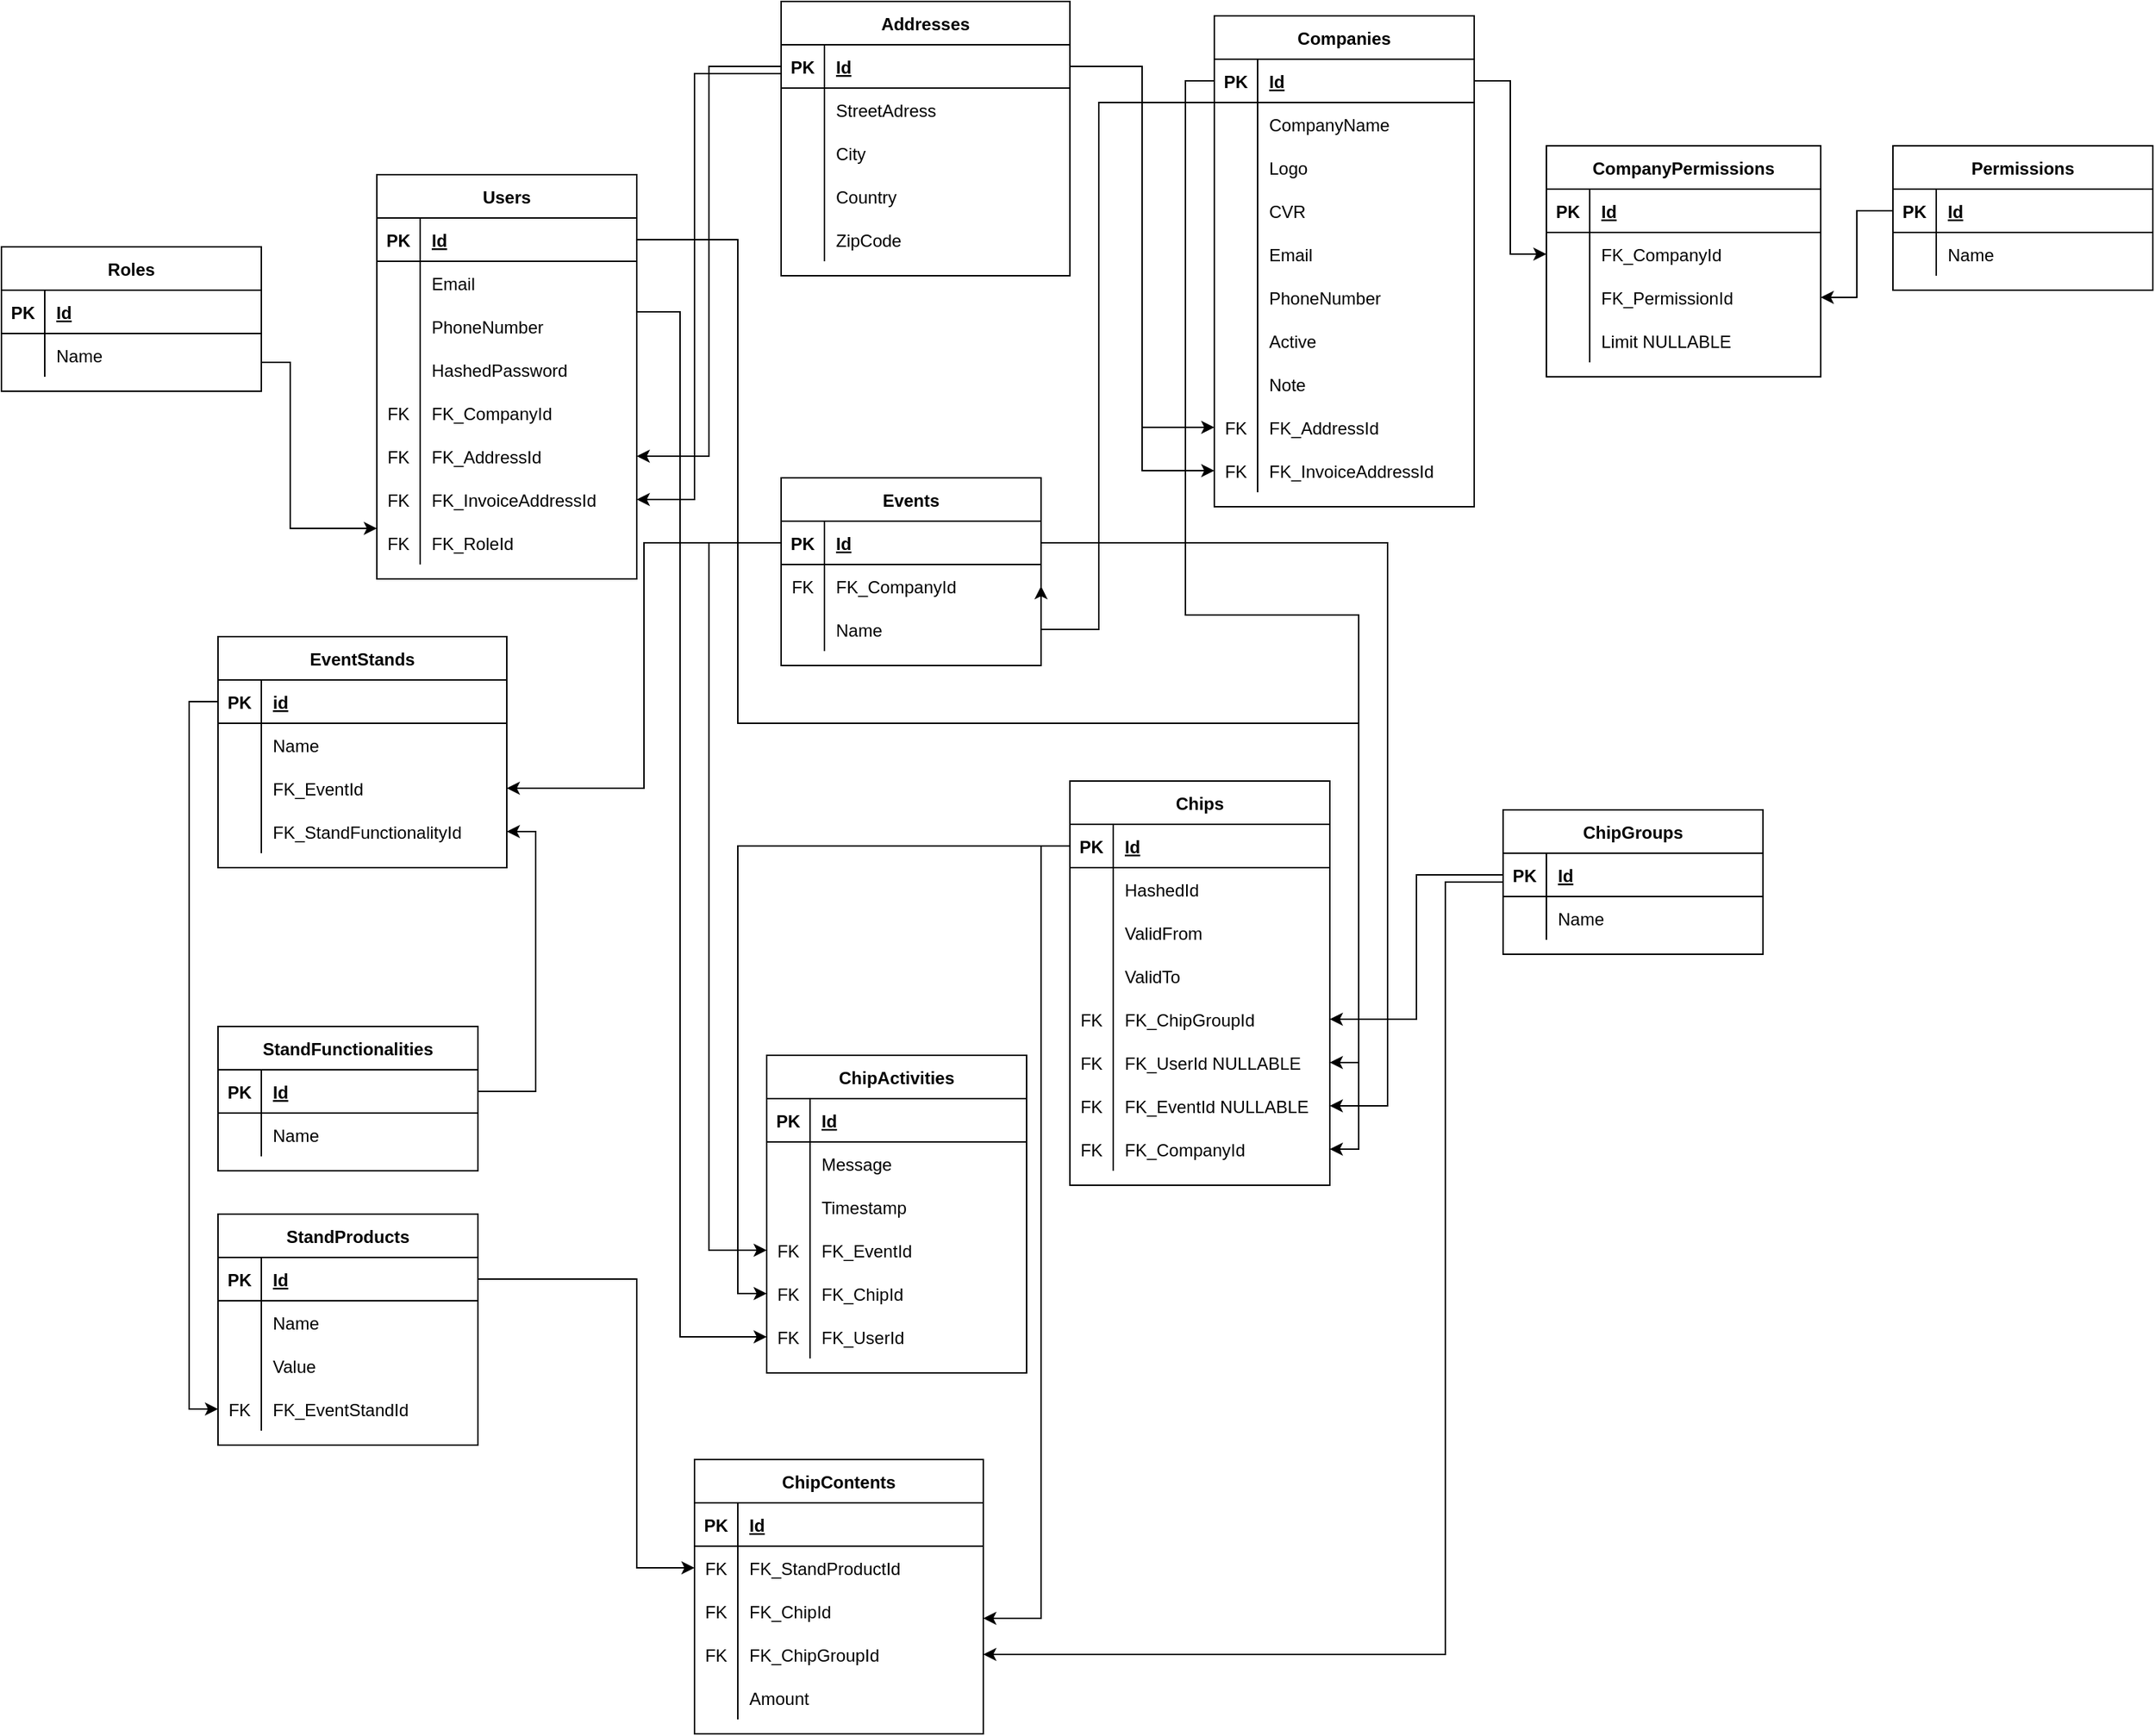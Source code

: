 <mxfile version="13.7.3"><diagram id="T9eVj7oU7NlMZannl_pd" name="Page-1"><mxGraphModel dx="1022" dy="432" grid="1" gridSize="10" guides="1" tooltips="1" connect="1" arrows="1" fold="1" page="1" pageScale="1" pageWidth="850" pageHeight="1100" math="0" shadow="0"><root><mxCell id="0"/><mxCell id="1" parent="0"/><mxCell id="n_8MA18zeDfH7LgI4b05-228" value="Users" style="shape=table;startSize=30;container=1;collapsible=1;childLayout=tableLayout;fixedRows=1;rowLines=0;fontStyle=1;align=center;resizeLast=1;" vertex="1" parent="1"><mxGeometry x="750" y="200" width="180" height="280" as="geometry"><mxRectangle x="170" y="150" width="70" height="30" as="alternateBounds"/></mxGeometry></mxCell><mxCell id="n_8MA18zeDfH7LgI4b05-229" value="" style="shape=partialRectangle;collapsible=0;dropTarget=0;pointerEvents=0;fillColor=none;top=0;left=0;bottom=1;right=0;points=[[0,0.5],[1,0.5]];portConstraint=eastwest;" vertex="1" parent="n_8MA18zeDfH7LgI4b05-228"><mxGeometry y="30" width="180" height="30" as="geometry"/></mxCell><mxCell id="n_8MA18zeDfH7LgI4b05-230" value="PK" style="shape=partialRectangle;connectable=0;fillColor=none;top=0;left=0;bottom=0;right=0;fontStyle=1;overflow=hidden;" vertex="1" parent="n_8MA18zeDfH7LgI4b05-229"><mxGeometry width="30" height="30" as="geometry"/></mxCell><mxCell id="n_8MA18zeDfH7LgI4b05-231" value="Id" style="shape=partialRectangle;connectable=0;fillColor=none;top=0;left=0;bottom=0;right=0;align=left;spacingLeft=6;fontStyle=5;overflow=hidden;" vertex="1" parent="n_8MA18zeDfH7LgI4b05-229"><mxGeometry x="30" width="150" height="30" as="geometry"/></mxCell><mxCell id="n_8MA18zeDfH7LgI4b05-232" value="" style="shape=partialRectangle;collapsible=0;dropTarget=0;pointerEvents=0;fillColor=none;top=0;left=0;bottom=0;right=0;points=[[0,0.5],[1,0.5]];portConstraint=eastwest;" vertex="1" parent="n_8MA18zeDfH7LgI4b05-228"><mxGeometry y="60" width="180" height="30" as="geometry"/></mxCell><mxCell id="n_8MA18zeDfH7LgI4b05-233" value="" style="shape=partialRectangle;connectable=0;fillColor=none;top=0;left=0;bottom=0;right=0;editable=1;overflow=hidden;" vertex="1" parent="n_8MA18zeDfH7LgI4b05-232"><mxGeometry width="30" height="30" as="geometry"/></mxCell><mxCell id="n_8MA18zeDfH7LgI4b05-234" value="Email" style="shape=partialRectangle;connectable=0;fillColor=none;top=0;left=0;bottom=0;right=0;align=left;spacingLeft=6;overflow=hidden;" vertex="1" parent="n_8MA18zeDfH7LgI4b05-232"><mxGeometry x="30" width="150" height="30" as="geometry"/></mxCell><mxCell id="n_8MA18zeDfH7LgI4b05-235" value="" style="shape=partialRectangle;collapsible=0;dropTarget=0;pointerEvents=0;fillColor=none;top=0;left=0;bottom=0;right=0;points=[[0,0.5],[1,0.5]];portConstraint=eastwest;" vertex="1" parent="n_8MA18zeDfH7LgI4b05-228"><mxGeometry y="90" width="180" height="30" as="geometry"/></mxCell><mxCell id="n_8MA18zeDfH7LgI4b05-236" value="" style="shape=partialRectangle;connectable=0;fillColor=none;top=0;left=0;bottom=0;right=0;editable=1;overflow=hidden;" vertex="1" parent="n_8MA18zeDfH7LgI4b05-235"><mxGeometry width="30" height="30" as="geometry"/></mxCell><mxCell id="n_8MA18zeDfH7LgI4b05-237" value="PhoneNumber" style="shape=partialRectangle;connectable=0;fillColor=none;top=0;left=0;bottom=0;right=0;align=left;spacingLeft=6;overflow=hidden;" vertex="1" parent="n_8MA18zeDfH7LgI4b05-235"><mxGeometry x="30" width="150" height="30" as="geometry"/></mxCell><mxCell id="n_8MA18zeDfH7LgI4b05-238" value="" style="shape=partialRectangle;collapsible=0;dropTarget=0;pointerEvents=0;fillColor=none;top=0;left=0;bottom=0;right=0;points=[[0,0.5],[1,0.5]];portConstraint=eastwest;" vertex="1" parent="n_8MA18zeDfH7LgI4b05-228"><mxGeometry y="120" width="180" height="30" as="geometry"/></mxCell><mxCell id="n_8MA18zeDfH7LgI4b05-239" value="" style="shape=partialRectangle;connectable=0;fillColor=none;top=0;left=0;bottom=0;right=0;editable=1;overflow=hidden;" vertex="1" parent="n_8MA18zeDfH7LgI4b05-238"><mxGeometry width="30" height="30" as="geometry"/></mxCell><mxCell id="n_8MA18zeDfH7LgI4b05-240" value="HashedPassword" style="shape=partialRectangle;connectable=0;fillColor=none;top=0;left=0;bottom=0;right=0;align=left;spacingLeft=6;overflow=hidden;" vertex="1" parent="n_8MA18zeDfH7LgI4b05-238"><mxGeometry x="30" width="150" height="30" as="geometry"/></mxCell><mxCell id="n_8MA18zeDfH7LgI4b05-455" value="" style="shape=partialRectangle;collapsible=0;dropTarget=0;pointerEvents=0;fillColor=none;top=0;left=0;bottom=0;right=0;points=[[0,0.5],[1,0.5]];portConstraint=eastwest;" vertex="1" parent="n_8MA18zeDfH7LgI4b05-228"><mxGeometry y="150" width="180" height="30" as="geometry"/></mxCell><mxCell id="n_8MA18zeDfH7LgI4b05-456" value="FK" style="shape=partialRectangle;connectable=0;fillColor=none;top=0;left=0;bottom=0;right=0;editable=1;overflow=hidden;" vertex="1" parent="n_8MA18zeDfH7LgI4b05-455"><mxGeometry width="30" height="30" as="geometry"/></mxCell><mxCell id="n_8MA18zeDfH7LgI4b05-457" value="FK_CompanyId" style="shape=partialRectangle;connectable=0;fillColor=none;top=0;left=0;bottom=0;right=0;align=left;spacingLeft=6;overflow=hidden;" vertex="1" parent="n_8MA18zeDfH7LgI4b05-455"><mxGeometry x="30" width="150" height="30" as="geometry"/></mxCell><mxCell id="n_8MA18zeDfH7LgI4b05-241" value="" style="shape=partialRectangle;collapsible=0;dropTarget=0;pointerEvents=0;fillColor=none;top=0;left=0;bottom=0;right=0;points=[[0,0.5],[1,0.5]];portConstraint=eastwest;" vertex="1" parent="n_8MA18zeDfH7LgI4b05-228"><mxGeometry y="180" width="180" height="30" as="geometry"/></mxCell><mxCell id="n_8MA18zeDfH7LgI4b05-242" value="FK" style="shape=partialRectangle;connectable=0;fillColor=none;top=0;left=0;bottom=0;right=0;editable=1;overflow=hidden;" vertex="1" parent="n_8MA18zeDfH7LgI4b05-241"><mxGeometry width="30" height="30" as="geometry"/></mxCell><mxCell id="n_8MA18zeDfH7LgI4b05-243" value="FK_AddressId" style="shape=partialRectangle;connectable=0;fillColor=none;top=0;left=0;bottom=0;right=0;align=left;spacingLeft=6;overflow=hidden;" vertex="1" parent="n_8MA18zeDfH7LgI4b05-241"><mxGeometry x="30" width="150" height="30" as="geometry"/></mxCell><mxCell id="n_8MA18zeDfH7LgI4b05-244" value="" style="shape=partialRectangle;collapsible=0;dropTarget=0;pointerEvents=0;fillColor=none;top=0;left=0;bottom=0;right=0;points=[[0,0.5],[1,0.5]];portConstraint=eastwest;" vertex="1" parent="n_8MA18zeDfH7LgI4b05-228"><mxGeometry y="210" width="180" height="30" as="geometry"/></mxCell><mxCell id="n_8MA18zeDfH7LgI4b05-245" value="FK" style="shape=partialRectangle;connectable=0;fillColor=none;top=0;left=0;bottom=0;right=0;editable=1;overflow=hidden;" vertex="1" parent="n_8MA18zeDfH7LgI4b05-244"><mxGeometry width="30" height="30" as="geometry"/></mxCell><mxCell id="n_8MA18zeDfH7LgI4b05-246" value="FK_InvoiceAddressId" style="shape=partialRectangle;connectable=0;fillColor=none;top=0;left=0;bottom=0;right=0;align=left;spacingLeft=6;overflow=hidden;" vertex="1" parent="n_8MA18zeDfH7LgI4b05-244"><mxGeometry x="30" width="150" height="30" as="geometry"/></mxCell><mxCell id="n_8MA18zeDfH7LgI4b05-247" value="" style="shape=partialRectangle;collapsible=0;dropTarget=0;pointerEvents=0;fillColor=none;top=0;left=0;bottom=0;right=0;points=[[0,0.5],[1,0.5]];portConstraint=eastwest;" vertex="1" parent="n_8MA18zeDfH7LgI4b05-228"><mxGeometry y="240" width="180" height="30" as="geometry"/></mxCell><mxCell id="n_8MA18zeDfH7LgI4b05-248" value="FK" style="shape=partialRectangle;connectable=0;fillColor=none;top=0;left=0;bottom=0;right=0;editable=1;overflow=hidden;" vertex="1" parent="n_8MA18zeDfH7LgI4b05-247"><mxGeometry width="30" height="30" as="geometry"/></mxCell><mxCell id="n_8MA18zeDfH7LgI4b05-249" value="FK_RoleId" style="shape=partialRectangle;connectable=0;fillColor=none;top=0;left=0;bottom=0;right=0;align=left;spacingLeft=6;overflow=hidden;" vertex="1" parent="n_8MA18zeDfH7LgI4b05-247"><mxGeometry x="30" width="150" height="30" as="geometry"/></mxCell><mxCell id="n_8MA18zeDfH7LgI4b05-250" value="Chips" style="shape=table;startSize=30;container=1;collapsible=1;childLayout=tableLayout;fixedRows=1;rowLines=0;fontStyle=1;align=center;resizeLast=1;" vertex="1" parent="1"><mxGeometry x="1230" y="620" width="180" height="280" as="geometry"><mxRectangle x="560" y="140" width="70" height="30" as="alternateBounds"/></mxGeometry></mxCell><mxCell id="n_8MA18zeDfH7LgI4b05-251" value="" style="shape=partialRectangle;collapsible=0;dropTarget=0;pointerEvents=0;fillColor=none;top=0;left=0;bottom=1;right=0;points=[[0,0.5],[1,0.5]];portConstraint=eastwest;" vertex="1" parent="n_8MA18zeDfH7LgI4b05-250"><mxGeometry y="30" width="180" height="30" as="geometry"/></mxCell><mxCell id="n_8MA18zeDfH7LgI4b05-252" value="PK" style="shape=partialRectangle;connectable=0;fillColor=none;top=0;left=0;bottom=0;right=0;fontStyle=1;overflow=hidden;" vertex="1" parent="n_8MA18zeDfH7LgI4b05-251"><mxGeometry width="30" height="30" as="geometry"/></mxCell><mxCell id="n_8MA18zeDfH7LgI4b05-253" value="Id" style="shape=partialRectangle;connectable=0;fillColor=none;top=0;left=0;bottom=0;right=0;align=left;spacingLeft=6;fontStyle=5;overflow=hidden;" vertex="1" parent="n_8MA18zeDfH7LgI4b05-251"><mxGeometry x="30" width="150" height="30" as="geometry"/></mxCell><mxCell id="n_8MA18zeDfH7LgI4b05-254" value="" style="shape=partialRectangle;collapsible=0;dropTarget=0;pointerEvents=0;fillColor=none;top=0;left=0;bottom=0;right=0;points=[[0,0.5],[1,0.5]];portConstraint=eastwest;" vertex="1" parent="n_8MA18zeDfH7LgI4b05-250"><mxGeometry y="60" width="180" height="30" as="geometry"/></mxCell><mxCell id="n_8MA18zeDfH7LgI4b05-255" value="" style="shape=partialRectangle;connectable=0;fillColor=none;top=0;left=0;bottom=0;right=0;editable=1;overflow=hidden;" vertex="1" parent="n_8MA18zeDfH7LgI4b05-254"><mxGeometry width="30" height="30" as="geometry"/></mxCell><mxCell id="n_8MA18zeDfH7LgI4b05-256" value="HashedId" style="shape=partialRectangle;connectable=0;fillColor=none;top=0;left=0;bottom=0;right=0;align=left;spacingLeft=6;overflow=hidden;" vertex="1" parent="n_8MA18zeDfH7LgI4b05-254"><mxGeometry x="30" width="150" height="30" as="geometry"/></mxCell><mxCell id="n_8MA18zeDfH7LgI4b05-257" value="" style="shape=partialRectangle;collapsible=0;dropTarget=0;pointerEvents=0;fillColor=none;top=0;left=0;bottom=0;right=0;points=[[0,0.5],[1,0.5]];portConstraint=eastwest;" vertex="1" parent="n_8MA18zeDfH7LgI4b05-250"><mxGeometry y="90" width="180" height="30" as="geometry"/></mxCell><mxCell id="n_8MA18zeDfH7LgI4b05-258" value="" style="shape=partialRectangle;connectable=0;fillColor=none;top=0;left=0;bottom=0;right=0;editable=1;overflow=hidden;" vertex="1" parent="n_8MA18zeDfH7LgI4b05-257"><mxGeometry width="30" height="30" as="geometry"/></mxCell><mxCell id="n_8MA18zeDfH7LgI4b05-259" value="ValidFrom" style="shape=partialRectangle;connectable=0;fillColor=none;top=0;left=0;bottom=0;right=0;align=left;spacingLeft=6;overflow=hidden;" vertex="1" parent="n_8MA18zeDfH7LgI4b05-257"><mxGeometry x="30" width="150" height="30" as="geometry"/></mxCell><mxCell id="n_8MA18zeDfH7LgI4b05-260" value="" style="shape=partialRectangle;collapsible=0;dropTarget=0;pointerEvents=0;fillColor=none;top=0;left=0;bottom=0;right=0;points=[[0,0.5],[1,0.5]];portConstraint=eastwest;" vertex="1" parent="n_8MA18zeDfH7LgI4b05-250"><mxGeometry y="120" width="180" height="30" as="geometry"/></mxCell><mxCell id="n_8MA18zeDfH7LgI4b05-261" value="" style="shape=partialRectangle;connectable=0;fillColor=none;top=0;left=0;bottom=0;right=0;editable=1;overflow=hidden;" vertex="1" parent="n_8MA18zeDfH7LgI4b05-260"><mxGeometry width="30" height="30" as="geometry"/></mxCell><mxCell id="n_8MA18zeDfH7LgI4b05-262" value="ValidTo" style="shape=partialRectangle;connectable=0;fillColor=none;top=0;left=0;bottom=0;right=0;align=left;spacingLeft=6;overflow=hidden;" vertex="1" parent="n_8MA18zeDfH7LgI4b05-260"><mxGeometry x="30" width="150" height="30" as="geometry"/></mxCell><mxCell id="n_8MA18zeDfH7LgI4b05-263" value="" style="shape=partialRectangle;collapsible=0;dropTarget=0;pointerEvents=0;fillColor=none;top=0;left=0;bottom=0;right=0;points=[[0,0.5],[1,0.5]];portConstraint=eastwest;" vertex="1" parent="n_8MA18zeDfH7LgI4b05-250"><mxGeometry y="150" width="180" height="30" as="geometry"/></mxCell><mxCell id="n_8MA18zeDfH7LgI4b05-264" value="FK" style="shape=partialRectangle;connectable=0;fillColor=none;top=0;left=0;bottom=0;right=0;editable=1;overflow=hidden;" vertex="1" parent="n_8MA18zeDfH7LgI4b05-263"><mxGeometry width="30" height="30" as="geometry"/></mxCell><mxCell id="n_8MA18zeDfH7LgI4b05-265" value="FK_ChipGroupId" style="shape=partialRectangle;connectable=0;fillColor=none;top=0;left=0;bottom=0;right=0;align=left;spacingLeft=6;overflow=hidden;" vertex="1" parent="n_8MA18zeDfH7LgI4b05-263"><mxGeometry x="30" width="150" height="30" as="geometry"/></mxCell><mxCell id="n_8MA18zeDfH7LgI4b05-266" value="" style="shape=partialRectangle;collapsible=0;dropTarget=0;pointerEvents=0;fillColor=none;top=0;left=0;bottom=0;right=0;points=[[0,0.5],[1,0.5]];portConstraint=eastwest;" vertex="1" parent="n_8MA18zeDfH7LgI4b05-250"><mxGeometry y="180" width="180" height="30" as="geometry"/></mxCell><mxCell id="n_8MA18zeDfH7LgI4b05-267" value="FK" style="shape=partialRectangle;connectable=0;fillColor=none;top=0;left=0;bottom=0;right=0;editable=1;overflow=hidden;" vertex="1" parent="n_8MA18zeDfH7LgI4b05-266"><mxGeometry width="30" height="30" as="geometry"/></mxCell><mxCell id="n_8MA18zeDfH7LgI4b05-268" value="FK_UserId NULLABLE" style="shape=partialRectangle;connectable=0;fillColor=none;top=0;left=0;bottom=0;right=0;align=left;spacingLeft=6;overflow=hidden;" vertex="1" parent="n_8MA18zeDfH7LgI4b05-266"><mxGeometry x="30" width="150" height="30" as="geometry"/></mxCell><mxCell id="n_8MA18zeDfH7LgI4b05-269" value="" style="shape=partialRectangle;collapsible=0;dropTarget=0;pointerEvents=0;fillColor=none;top=0;left=0;bottom=0;right=0;points=[[0,0.5],[1,0.5]];portConstraint=eastwest;" vertex="1" parent="n_8MA18zeDfH7LgI4b05-250"><mxGeometry y="210" width="180" height="30" as="geometry"/></mxCell><mxCell id="n_8MA18zeDfH7LgI4b05-270" value="FK" style="shape=partialRectangle;connectable=0;fillColor=none;top=0;left=0;bottom=0;right=0;editable=1;overflow=hidden;" vertex="1" parent="n_8MA18zeDfH7LgI4b05-269"><mxGeometry width="30" height="30" as="geometry"/></mxCell><mxCell id="n_8MA18zeDfH7LgI4b05-271" value="FK_EventId NULLABLE" style="shape=partialRectangle;connectable=0;fillColor=none;top=0;left=0;bottom=0;right=0;align=left;spacingLeft=6;overflow=hidden;" vertex="1" parent="n_8MA18zeDfH7LgI4b05-269"><mxGeometry x="30" width="150" height="30" as="geometry"/></mxCell><mxCell id="n_8MA18zeDfH7LgI4b05-272" value="" style="shape=partialRectangle;collapsible=0;dropTarget=0;pointerEvents=0;fillColor=none;top=0;left=0;bottom=0;right=0;points=[[0,0.5],[1,0.5]];portConstraint=eastwest;" vertex="1" parent="n_8MA18zeDfH7LgI4b05-250"><mxGeometry y="240" width="180" height="30" as="geometry"/></mxCell><mxCell id="n_8MA18zeDfH7LgI4b05-273" value="FK" style="shape=partialRectangle;connectable=0;fillColor=none;top=0;left=0;bottom=0;right=0;editable=1;overflow=hidden;" vertex="1" parent="n_8MA18zeDfH7LgI4b05-272"><mxGeometry width="30" height="30" as="geometry"/></mxCell><mxCell id="n_8MA18zeDfH7LgI4b05-274" value="FK_CompanyId" style="shape=partialRectangle;connectable=0;fillColor=none;top=0;left=0;bottom=0;right=0;align=left;spacingLeft=6;overflow=hidden;" vertex="1" parent="n_8MA18zeDfH7LgI4b05-272"><mxGeometry x="30" width="150" height="30" as="geometry"/></mxCell><mxCell id="n_8MA18zeDfH7LgI4b05-275" value="Events" style="shape=table;startSize=30;container=1;collapsible=1;childLayout=tableLayout;fixedRows=1;rowLines=0;fontStyle=1;align=center;resizeLast=1;" vertex="1" parent="1"><mxGeometry x="1030" y="410" width="180" height="130" as="geometry"><mxRectangle x="90" y="370" width="70" height="30" as="alternateBounds"/></mxGeometry></mxCell><mxCell id="n_8MA18zeDfH7LgI4b05-276" value="" style="shape=partialRectangle;collapsible=0;dropTarget=0;pointerEvents=0;fillColor=none;top=0;left=0;bottom=1;right=0;points=[[0,0.5],[1,0.5]];portConstraint=eastwest;" vertex="1" parent="n_8MA18zeDfH7LgI4b05-275"><mxGeometry y="30" width="180" height="30" as="geometry"/></mxCell><mxCell id="n_8MA18zeDfH7LgI4b05-277" value="PK" style="shape=partialRectangle;connectable=0;fillColor=none;top=0;left=0;bottom=0;right=0;fontStyle=1;overflow=hidden;" vertex="1" parent="n_8MA18zeDfH7LgI4b05-276"><mxGeometry width="30" height="30" as="geometry"/></mxCell><mxCell id="n_8MA18zeDfH7LgI4b05-278" value="Id" style="shape=partialRectangle;connectable=0;fillColor=none;top=0;left=0;bottom=0;right=0;align=left;spacingLeft=6;fontStyle=5;overflow=hidden;" vertex="1" parent="n_8MA18zeDfH7LgI4b05-276"><mxGeometry x="30" width="150" height="30" as="geometry"/></mxCell><mxCell id="n_8MA18zeDfH7LgI4b05-279" value="" style="shape=partialRectangle;collapsible=0;dropTarget=0;pointerEvents=0;fillColor=none;top=0;left=0;bottom=0;right=0;points=[[0,0.5],[1,0.5]];portConstraint=eastwest;" vertex="1" parent="n_8MA18zeDfH7LgI4b05-275"><mxGeometry y="60" width="180" height="30" as="geometry"/></mxCell><mxCell id="n_8MA18zeDfH7LgI4b05-280" value="FK" style="shape=partialRectangle;connectable=0;fillColor=none;top=0;left=0;bottom=0;right=0;editable=1;overflow=hidden;" vertex="1" parent="n_8MA18zeDfH7LgI4b05-279"><mxGeometry width="30" height="30" as="geometry"/></mxCell><mxCell id="n_8MA18zeDfH7LgI4b05-281" value="FK_CompanyId" style="shape=partialRectangle;connectable=0;fillColor=none;top=0;left=0;bottom=0;right=0;align=left;spacingLeft=6;overflow=hidden;" vertex="1" parent="n_8MA18zeDfH7LgI4b05-279"><mxGeometry x="30" width="150" height="30" as="geometry"/></mxCell><mxCell id="n_8MA18zeDfH7LgI4b05-282" value="" style="shape=partialRectangle;collapsible=0;dropTarget=0;pointerEvents=0;fillColor=none;top=0;left=0;bottom=0;right=0;points=[[0,0.5],[1,0.5]];portConstraint=eastwest;" vertex="1" parent="n_8MA18zeDfH7LgI4b05-275"><mxGeometry y="90" width="180" height="30" as="geometry"/></mxCell><mxCell id="n_8MA18zeDfH7LgI4b05-283" value="" style="shape=partialRectangle;connectable=0;fillColor=none;top=0;left=0;bottom=0;right=0;editable=1;overflow=hidden;" vertex="1" parent="n_8MA18zeDfH7LgI4b05-282"><mxGeometry width="30" height="30" as="geometry"/></mxCell><mxCell id="n_8MA18zeDfH7LgI4b05-284" value="Name" style="shape=partialRectangle;connectable=0;fillColor=none;top=0;left=0;bottom=0;right=0;align=left;spacingLeft=6;overflow=hidden;" vertex="1" parent="n_8MA18zeDfH7LgI4b05-282"><mxGeometry x="30" width="150" height="30" as="geometry"/></mxCell><mxCell id="n_8MA18zeDfH7LgI4b05-285" value="ChipActivities" style="shape=table;startSize=30;container=1;collapsible=1;childLayout=tableLayout;fixedRows=1;rowLines=0;fontStyle=1;align=center;resizeLast=1;" vertex="1" parent="1"><mxGeometry x="1020" y="810" width="180" height="220" as="geometry"><mxRectangle x="600" y="370" width="120" height="30" as="alternateBounds"/></mxGeometry></mxCell><mxCell id="n_8MA18zeDfH7LgI4b05-286" value="" style="shape=partialRectangle;collapsible=0;dropTarget=0;pointerEvents=0;fillColor=none;top=0;left=0;bottom=1;right=0;points=[[0,0.5],[1,0.5]];portConstraint=eastwest;" vertex="1" parent="n_8MA18zeDfH7LgI4b05-285"><mxGeometry y="30" width="180" height="30" as="geometry"/></mxCell><mxCell id="n_8MA18zeDfH7LgI4b05-287" value="PK" style="shape=partialRectangle;connectable=0;fillColor=none;top=0;left=0;bottom=0;right=0;fontStyle=1;overflow=hidden;" vertex="1" parent="n_8MA18zeDfH7LgI4b05-286"><mxGeometry width="30" height="30" as="geometry"/></mxCell><mxCell id="n_8MA18zeDfH7LgI4b05-288" value="Id" style="shape=partialRectangle;connectable=0;fillColor=none;top=0;left=0;bottom=0;right=0;align=left;spacingLeft=6;fontStyle=5;overflow=hidden;" vertex="1" parent="n_8MA18zeDfH7LgI4b05-286"><mxGeometry x="30" width="150" height="30" as="geometry"/></mxCell><mxCell id="n_8MA18zeDfH7LgI4b05-289" value="" style="shape=partialRectangle;collapsible=0;dropTarget=0;pointerEvents=0;fillColor=none;top=0;left=0;bottom=0;right=0;points=[[0,0.5],[1,0.5]];portConstraint=eastwest;" vertex="1" parent="n_8MA18zeDfH7LgI4b05-285"><mxGeometry y="60" width="180" height="30" as="geometry"/></mxCell><mxCell id="n_8MA18zeDfH7LgI4b05-290" value="" style="shape=partialRectangle;connectable=0;fillColor=none;top=0;left=0;bottom=0;right=0;editable=1;overflow=hidden;" vertex="1" parent="n_8MA18zeDfH7LgI4b05-289"><mxGeometry width="30" height="30" as="geometry"/></mxCell><mxCell id="n_8MA18zeDfH7LgI4b05-291" value="Message" style="shape=partialRectangle;connectable=0;fillColor=none;top=0;left=0;bottom=0;right=0;align=left;spacingLeft=6;overflow=hidden;" vertex="1" parent="n_8MA18zeDfH7LgI4b05-289"><mxGeometry x="30" width="150" height="30" as="geometry"/></mxCell><mxCell id="n_8MA18zeDfH7LgI4b05-292" value="" style="shape=partialRectangle;collapsible=0;dropTarget=0;pointerEvents=0;fillColor=none;top=0;left=0;bottom=0;right=0;points=[[0,0.5],[1,0.5]];portConstraint=eastwest;" vertex="1" parent="n_8MA18zeDfH7LgI4b05-285"><mxGeometry y="90" width="180" height="30" as="geometry"/></mxCell><mxCell id="n_8MA18zeDfH7LgI4b05-293" value="" style="shape=partialRectangle;connectable=0;fillColor=none;top=0;left=0;bottom=0;right=0;editable=1;overflow=hidden;" vertex="1" parent="n_8MA18zeDfH7LgI4b05-292"><mxGeometry width="30" height="30" as="geometry"/></mxCell><mxCell id="n_8MA18zeDfH7LgI4b05-294" value="Timestamp" style="shape=partialRectangle;connectable=0;fillColor=none;top=0;left=0;bottom=0;right=0;align=left;spacingLeft=6;overflow=hidden;" vertex="1" parent="n_8MA18zeDfH7LgI4b05-292"><mxGeometry x="30" width="150" height="30" as="geometry"/></mxCell><mxCell id="n_8MA18zeDfH7LgI4b05-295" value="" style="shape=partialRectangle;collapsible=0;dropTarget=0;pointerEvents=0;fillColor=none;top=0;left=0;bottom=0;right=0;points=[[0,0.5],[1,0.5]];portConstraint=eastwest;" vertex="1" parent="n_8MA18zeDfH7LgI4b05-285"><mxGeometry y="120" width="180" height="30" as="geometry"/></mxCell><mxCell id="n_8MA18zeDfH7LgI4b05-296" value="FK" style="shape=partialRectangle;connectable=0;fillColor=none;top=0;left=0;bottom=0;right=0;editable=1;overflow=hidden;" vertex="1" parent="n_8MA18zeDfH7LgI4b05-295"><mxGeometry width="30" height="30" as="geometry"/></mxCell><mxCell id="n_8MA18zeDfH7LgI4b05-297" value="FK_EventId" style="shape=partialRectangle;connectable=0;fillColor=none;top=0;left=0;bottom=0;right=0;align=left;spacingLeft=6;overflow=hidden;" vertex="1" parent="n_8MA18zeDfH7LgI4b05-295"><mxGeometry x="30" width="150" height="30" as="geometry"/></mxCell><mxCell id="n_8MA18zeDfH7LgI4b05-298" value="" style="shape=partialRectangle;collapsible=0;dropTarget=0;pointerEvents=0;fillColor=none;top=0;left=0;bottom=0;right=0;points=[[0,0.5],[1,0.5]];portConstraint=eastwest;" vertex="1" parent="n_8MA18zeDfH7LgI4b05-285"><mxGeometry y="150" width="180" height="30" as="geometry"/></mxCell><mxCell id="n_8MA18zeDfH7LgI4b05-299" value="FK" style="shape=partialRectangle;connectable=0;fillColor=none;top=0;left=0;bottom=0;right=0;editable=1;overflow=hidden;" vertex="1" parent="n_8MA18zeDfH7LgI4b05-298"><mxGeometry width="30" height="30" as="geometry"/></mxCell><mxCell id="n_8MA18zeDfH7LgI4b05-300" value="FK_ChipId" style="shape=partialRectangle;connectable=0;fillColor=none;top=0;left=0;bottom=0;right=0;align=left;spacingLeft=6;overflow=hidden;" vertex="1" parent="n_8MA18zeDfH7LgI4b05-298"><mxGeometry x="30" width="150" height="30" as="geometry"/></mxCell><mxCell id="n_8MA18zeDfH7LgI4b05-301" value="" style="shape=partialRectangle;collapsible=0;dropTarget=0;pointerEvents=0;fillColor=none;top=0;left=0;bottom=0;right=0;points=[[0,0.5],[1,0.5]];portConstraint=eastwest;" vertex="1" parent="n_8MA18zeDfH7LgI4b05-285"><mxGeometry y="180" width="180" height="30" as="geometry"/></mxCell><mxCell id="n_8MA18zeDfH7LgI4b05-302" value="FK" style="shape=partialRectangle;connectable=0;fillColor=none;top=0;left=0;bottom=0;right=0;editable=1;overflow=hidden;" vertex="1" parent="n_8MA18zeDfH7LgI4b05-301"><mxGeometry width="30" height="30" as="geometry"/></mxCell><mxCell id="n_8MA18zeDfH7LgI4b05-303" value="FK_UserId" style="shape=partialRectangle;connectable=0;fillColor=none;top=0;left=0;bottom=0;right=0;align=left;spacingLeft=6;overflow=hidden;" vertex="1" parent="n_8MA18zeDfH7LgI4b05-301"><mxGeometry x="30" width="150" height="30" as="geometry"/></mxCell><mxCell id="n_8MA18zeDfH7LgI4b05-304" value="EventStands" style="shape=table;startSize=30;container=1;collapsible=1;childLayout=tableLayout;fixedRows=1;rowLines=0;fontStyle=1;align=center;resizeLast=1;" vertex="1" parent="1"><mxGeometry x="640" y="520" width="200" height="160" as="geometry"><mxRectangle x="350" y="570" width="60" height="30" as="alternateBounds"/></mxGeometry></mxCell><mxCell id="n_8MA18zeDfH7LgI4b05-305" value="" style="shape=partialRectangle;collapsible=0;dropTarget=0;pointerEvents=0;fillColor=none;top=0;left=0;bottom=1;right=0;points=[[0,0.5],[1,0.5]];portConstraint=eastwest;" vertex="1" parent="n_8MA18zeDfH7LgI4b05-304"><mxGeometry y="30" width="200" height="30" as="geometry"/></mxCell><mxCell id="n_8MA18zeDfH7LgI4b05-306" value="PK" style="shape=partialRectangle;connectable=0;fillColor=none;top=0;left=0;bottom=0;right=0;fontStyle=1;overflow=hidden;" vertex="1" parent="n_8MA18zeDfH7LgI4b05-305"><mxGeometry width="30" height="30" as="geometry"/></mxCell><mxCell id="n_8MA18zeDfH7LgI4b05-307" value="id" style="shape=partialRectangle;connectable=0;fillColor=none;top=0;left=0;bottom=0;right=0;align=left;spacingLeft=6;fontStyle=5;overflow=hidden;" vertex="1" parent="n_8MA18zeDfH7LgI4b05-305"><mxGeometry x="30" width="170" height="30" as="geometry"/></mxCell><mxCell id="n_8MA18zeDfH7LgI4b05-308" value="" style="shape=partialRectangle;collapsible=0;dropTarget=0;pointerEvents=0;fillColor=none;top=0;left=0;bottom=0;right=0;points=[[0,0.5],[1,0.5]];portConstraint=eastwest;" vertex="1" parent="n_8MA18zeDfH7LgI4b05-304"><mxGeometry y="60" width="200" height="30" as="geometry"/></mxCell><mxCell id="n_8MA18zeDfH7LgI4b05-309" value="" style="shape=partialRectangle;connectable=0;fillColor=none;top=0;left=0;bottom=0;right=0;editable=1;overflow=hidden;" vertex="1" parent="n_8MA18zeDfH7LgI4b05-308"><mxGeometry width="30" height="30" as="geometry"/></mxCell><mxCell id="n_8MA18zeDfH7LgI4b05-310" value="Name" style="shape=partialRectangle;connectable=0;fillColor=none;top=0;left=0;bottom=0;right=0;align=left;spacingLeft=6;overflow=hidden;" vertex="1" parent="n_8MA18zeDfH7LgI4b05-308"><mxGeometry x="30" width="170" height="30" as="geometry"/></mxCell><mxCell id="n_8MA18zeDfH7LgI4b05-311" value="" style="shape=partialRectangle;collapsible=0;dropTarget=0;pointerEvents=0;fillColor=none;top=0;left=0;bottom=0;right=0;points=[[0,0.5],[1,0.5]];portConstraint=eastwest;" vertex="1" parent="n_8MA18zeDfH7LgI4b05-304"><mxGeometry y="90" width="200" height="30" as="geometry"/></mxCell><mxCell id="n_8MA18zeDfH7LgI4b05-312" value="" style="shape=partialRectangle;connectable=0;fillColor=none;top=0;left=0;bottom=0;right=0;editable=1;overflow=hidden;" vertex="1" parent="n_8MA18zeDfH7LgI4b05-311"><mxGeometry width="30" height="30" as="geometry"/></mxCell><mxCell id="n_8MA18zeDfH7LgI4b05-313" value="FK_EventId" style="shape=partialRectangle;connectable=0;fillColor=none;top=0;left=0;bottom=0;right=0;align=left;spacingLeft=6;overflow=hidden;" vertex="1" parent="n_8MA18zeDfH7LgI4b05-311"><mxGeometry x="30" width="170" height="30" as="geometry"/></mxCell><mxCell id="n_8MA18zeDfH7LgI4b05-314" value="" style="shape=partialRectangle;collapsible=0;dropTarget=0;pointerEvents=0;fillColor=none;top=0;left=0;bottom=0;right=0;points=[[0,0.5],[1,0.5]];portConstraint=eastwest;" vertex="1" parent="n_8MA18zeDfH7LgI4b05-304"><mxGeometry y="120" width="200" height="30" as="geometry"/></mxCell><mxCell id="n_8MA18zeDfH7LgI4b05-315" value="" style="shape=partialRectangle;connectable=0;fillColor=none;top=0;left=0;bottom=0;right=0;editable=1;overflow=hidden;" vertex="1" parent="n_8MA18zeDfH7LgI4b05-314"><mxGeometry width="30" height="30" as="geometry"/></mxCell><mxCell id="n_8MA18zeDfH7LgI4b05-316" value="FK_StandFunctionalityId" style="shape=partialRectangle;connectable=0;fillColor=none;top=0;left=0;bottom=0;right=0;align=left;spacingLeft=6;overflow=hidden;" vertex="1" parent="n_8MA18zeDfH7LgI4b05-314"><mxGeometry x="30" width="170" height="30" as="geometry"/></mxCell><mxCell id="n_8MA18zeDfH7LgI4b05-317" value="StandProducts" style="shape=table;startSize=30;container=1;collapsible=1;childLayout=tableLayout;fixedRows=1;rowLines=0;fontStyle=1;align=center;resizeLast=1;" vertex="1" parent="1"><mxGeometry x="640" y="920" width="180" height="160" as="geometry"><mxRectangle x="350" y="570" width="60" height="30" as="alternateBounds"/></mxGeometry></mxCell><mxCell id="n_8MA18zeDfH7LgI4b05-318" value="" style="shape=partialRectangle;collapsible=0;dropTarget=0;pointerEvents=0;fillColor=none;top=0;left=0;bottom=1;right=0;points=[[0,0.5],[1,0.5]];portConstraint=eastwest;" vertex="1" parent="n_8MA18zeDfH7LgI4b05-317"><mxGeometry y="30" width="180" height="30" as="geometry"/></mxCell><mxCell id="n_8MA18zeDfH7LgI4b05-319" value="PK" style="shape=partialRectangle;connectable=0;fillColor=none;top=0;left=0;bottom=0;right=0;fontStyle=1;overflow=hidden;" vertex="1" parent="n_8MA18zeDfH7LgI4b05-318"><mxGeometry width="30" height="30" as="geometry"/></mxCell><mxCell id="n_8MA18zeDfH7LgI4b05-320" value="Id" style="shape=partialRectangle;connectable=0;fillColor=none;top=0;left=0;bottom=0;right=0;align=left;spacingLeft=6;fontStyle=5;overflow=hidden;" vertex="1" parent="n_8MA18zeDfH7LgI4b05-318"><mxGeometry x="30" width="150" height="30" as="geometry"/></mxCell><mxCell id="n_8MA18zeDfH7LgI4b05-321" value="" style="shape=partialRectangle;collapsible=0;dropTarget=0;pointerEvents=0;fillColor=none;top=0;left=0;bottom=0;right=0;points=[[0,0.5],[1,0.5]];portConstraint=eastwest;" vertex="1" parent="n_8MA18zeDfH7LgI4b05-317"><mxGeometry y="60" width="180" height="30" as="geometry"/></mxCell><mxCell id="n_8MA18zeDfH7LgI4b05-322" value="" style="shape=partialRectangle;connectable=0;fillColor=none;top=0;left=0;bottom=0;right=0;editable=1;overflow=hidden;" vertex="1" parent="n_8MA18zeDfH7LgI4b05-321"><mxGeometry width="30" height="30" as="geometry"/></mxCell><mxCell id="n_8MA18zeDfH7LgI4b05-323" value="Name" style="shape=partialRectangle;connectable=0;fillColor=none;top=0;left=0;bottom=0;right=0;align=left;spacingLeft=6;overflow=hidden;" vertex="1" parent="n_8MA18zeDfH7LgI4b05-321"><mxGeometry x="30" width="150" height="30" as="geometry"/></mxCell><mxCell id="n_8MA18zeDfH7LgI4b05-324" value="" style="shape=partialRectangle;collapsible=0;dropTarget=0;pointerEvents=0;fillColor=none;top=0;left=0;bottom=0;right=0;points=[[0,0.5],[1,0.5]];portConstraint=eastwest;" vertex="1" parent="n_8MA18zeDfH7LgI4b05-317"><mxGeometry y="90" width="180" height="30" as="geometry"/></mxCell><mxCell id="n_8MA18zeDfH7LgI4b05-325" value="" style="shape=partialRectangle;connectable=0;fillColor=none;top=0;left=0;bottom=0;right=0;editable=1;overflow=hidden;" vertex="1" parent="n_8MA18zeDfH7LgI4b05-324"><mxGeometry width="30" height="30" as="geometry"/></mxCell><mxCell id="n_8MA18zeDfH7LgI4b05-326" value="Value" style="shape=partialRectangle;connectable=0;fillColor=none;top=0;left=0;bottom=0;right=0;align=left;spacingLeft=6;overflow=hidden;" vertex="1" parent="n_8MA18zeDfH7LgI4b05-324"><mxGeometry x="30" width="150" height="30" as="geometry"/></mxCell><mxCell id="n_8MA18zeDfH7LgI4b05-327" value="" style="shape=partialRectangle;collapsible=0;dropTarget=0;pointerEvents=0;fillColor=none;top=0;left=0;bottom=0;right=0;points=[[0,0.5],[1,0.5]];portConstraint=eastwest;" vertex="1" parent="n_8MA18zeDfH7LgI4b05-317"><mxGeometry y="120" width="180" height="30" as="geometry"/></mxCell><mxCell id="n_8MA18zeDfH7LgI4b05-328" value="FK" style="shape=partialRectangle;connectable=0;fillColor=none;top=0;left=0;bottom=0;right=0;editable=1;overflow=hidden;" vertex="1" parent="n_8MA18zeDfH7LgI4b05-327"><mxGeometry width="30" height="30" as="geometry"/></mxCell><mxCell id="n_8MA18zeDfH7LgI4b05-329" value="FK_EventStandId" style="shape=partialRectangle;connectable=0;fillColor=none;top=0;left=0;bottom=0;right=0;align=left;spacingLeft=6;overflow=hidden;" vertex="1" parent="n_8MA18zeDfH7LgI4b05-327"><mxGeometry x="30" width="150" height="30" as="geometry"/></mxCell><mxCell id="n_8MA18zeDfH7LgI4b05-330" value="Companies" style="shape=table;startSize=30;container=1;collapsible=1;childLayout=tableLayout;fixedRows=1;rowLines=0;fontStyle=1;align=center;resizeLast=1;" vertex="1" parent="1"><mxGeometry x="1330" y="90" width="180" height="340" as="geometry"/></mxCell><mxCell id="n_8MA18zeDfH7LgI4b05-331" value="" style="shape=partialRectangle;collapsible=0;dropTarget=0;pointerEvents=0;fillColor=none;top=0;left=0;bottom=1;right=0;points=[[0,0.5],[1,0.5]];portConstraint=eastwest;" vertex="1" parent="n_8MA18zeDfH7LgI4b05-330"><mxGeometry y="30" width="180" height="30" as="geometry"/></mxCell><mxCell id="n_8MA18zeDfH7LgI4b05-332" value="PK" style="shape=partialRectangle;connectable=0;fillColor=none;top=0;left=0;bottom=0;right=0;fontStyle=1;overflow=hidden;" vertex="1" parent="n_8MA18zeDfH7LgI4b05-331"><mxGeometry width="30" height="30" as="geometry"/></mxCell><mxCell id="n_8MA18zeDfH7LgI4b05-333" value="Id" style="shape=partialRectangle;connectable=0;fillColor=none;top=0;left=0;bottom=0;right=0;align=left;spacingLeft=6;fontStyle=5;overflow=hidden;" vertex="1" parent="n_8MA18zeDfH7LgI4b05-331"><mxGeometry x="30" width="150" height="30" as="geometry"/></mxCell><mxCell id="n_8MA18zeDfH7LgI4b05-334" value="" style="shape=partialRectangle;collapsible=0;dropTarget=0;pointerEvents=0;fillColor=none;top=0;left=0;bottom=0;right=0;points=[[0,0.5],[1,0.5]];portConstraint=eastwest;" vertex="1" parent="n_8MA18zeDfH7LgI4b05-330"><mxGeometry y="60" width="180" height="30" as="geometry"/></mxCell><mxCell id="n_8MA18zeDfH7LgI4b05-335" value="" style="shape=partialRectangle;connectable=0;fillColor=none;top=0;left=0;bottom=0;right=0;editable=1;overflow=hidden;" vertex="1" parent="n_8MA18zeDfH7LgI4b05-334"><mxGeometry width="30" height="30" as="geometry"/></mxCell><mxCell id="n_8MA18zeDfH7LgI4b05-336" value="CompanyName" style="shape=partialRectangle;connectable=0;fillColor=none;top=0;left=0;bottom=0;right=0;align=left;spacingLeft=6;overflow=hidden;" vertex="1" parent="n_8MA18zeDfH7LgI4b05-334"><mxGeometry x="30" width="150" height="30" as="geometry"/></mxCell><mxCell id="n_8MA18zeDfH7LgI4b05-337" value="" style="shape=partialRectangle;collapsible=0;dropTarget=0;pointerEvents=0;fillColor=none;top=0;left=0;bottom=0;right=0;points=[[0,0.5],[1,0.5]];portConstraint=eastwest;" vertex="1" parent="n_8MA18zeDfH7LgI4b05-330"><mxGeometry y="90" width="180" height="30" as="geometry"/></mxCell><mxCell id="n_8MA18zeDfH7LgI4b05-338" value="" style="shape=partialRectangle;connectable=0;fillColor=none;top=0;left=0;bottom=0;right=0;editable=1;overflow=hidden;" vertex="1" parent="n_8MA18zeDfH7LgI4b05-337"><mxGeometry width="30" height="30" as="geometry"/></mxCell><mxCell id="n_8MA18zeDfH7LgI4b05-339" value="Logo" style="shape=partialRectangle;connectable=0;fillColor=none;top=0;left=0;bottom=0;right=0;align=left;spacingLeft=6;overflow=hidden;" vertex="1" parent="n_8MA18zeDfH7LgI4b05-337"><mxGeometry x="30" width="150" height="30" as="geometry"/></mxCell><mxCell id="n_8MA18zeDfH7LgI4b05-340" value="" style="shape=partialRectangle;collapsible=0;dropTarget=0;pointerEvents=0;fillColor=none;top=0;left=0;bottom=0;right=0;points=[[0,0.5],[1,0.5]];portConstraint=eastwest;" vertex="1" parent="n_8MA18zeDfH7LgI4b05-330"><mxGeometry y="120" width="180" height="30" as="geometry"/></mxCell><mxCell id="n_8MA18zeDfH7LgI4b05-341" value="" style="shape=partialRectangle;connectable=0;fillColor=none;top=0;left=0;bottom=0;right=0;editable=1;overflow=hidden;" vertex="1" parent="n_8MA18zeDfH7LgI4b05-340"><mxGeometry width="30" height="30" as="geometry"/></mxCell><mxCell id="n_8MA18zeDfH7LgI4b05-342" value="CVR" style="shape=partialRectangle;connectable=0;fillColor=none;top=0;left=0;bottom=0;right=0;align=left;spacingLeft=6;overflow=hidden;" vertex="1" parent="n_8MA18zeDfH7LgI4b05-340"><mxGeometry x="30" width="150" height="30" as="geometry"/></mxCell><mxCell id="n_8MA18zeDfH7LgI4b05-343" value="" style="shape=partialRectangle;collapsible=0;dropTarget=0;pointerEvents=0;fillColor=none;top=0;left=0;bottom=0;right=0;points=[[0,0.5],[1,0.5]];portConstraint=eastwest;" vertex="1" parent="n_8MA18zeDfH7LgI4b05-330"><mxGeometry y="150" width="180" height="30" as="geometry"/></mxCell><mxCell id="n_8MA18zeDfH7LgI4b05-344" value="" style="shape=partialRectangle;connectable=0;fillColor=none;top=0;left=0;bottom=0;right=0;editable=1;overflow=hidden;" vertex="1" parent="n_8MA18zeDfH7LgI4b05-343"><mxGeometry width="30" height="30" as="geometry"/></mxCell><mxCell id="n_8MA18zeDfH7LgI4b05-345" value="Email" style="shape=partialRectangle;connectable=0;fillColor=none;top=0;left=0;bottom=0;right=0;align=left;spacingLeft=6;overflow=hidden;" vertex="1" parent="n_8MA18zeDfH7LgI4b05-343"><mxGeometry x="30" width="150" height="30" as="geometry"/></mxCell><mxCell id="n_8MA18zeDfH7LgI4b05-346" value="" style="shape=partialRectangle;collapsible=0;dropTarget=0;pointerEvents=0;fillColor=none;top=0;left=0;bottom=0;right=0;points=[[0,0.5],[1,0.5]];portConstraint=eastwest;" vertex="1" parent="n_8MA18zeDfH7LgI4b05-330"><mxGeometry y="180" width="180" height="30" as="geometry"/></mxCell><mxCell id="n_8MA18zeDfH7LgI4b05-347" value="" style="shape=partialRectangle;connectable=0;fillColor=none;top=0;left=0;bottom=0;right=0;editable=1;overflow=hidden;" vertex="1" parent="n_8MA18zeDfH7LgI4b05-346"><mxGeometry width="30" height="30" as="geometry"/></mxCell><mxCell id="n_8MA18zeDfH7LgI4b05-348" value="PhoneNumber" style="shape=partialRectangle;connectable=0;fillColor=none;top=0;left=0;bottom=0;right=0;align=left;spacingLeft=6;overflow=hidden;" vertex="1" parent="n_8MA18zeDfH7LgI4b05-346"><mxGeometry x="30" width="150" height="30" as="geometry"/></mxCell><mxCell id="n_8MA18zeDfH7LgI4b05-349" value="" style="shape=partialRectangle;collapsible=0;dropTarget=0;pointerEvents=0;fillColor=none;top=0;left=0;bottom=0;right=0;points=[[0,0.5],[1,0.5]];portConstraint=eastwest;" vertex="1" parent="n_8MA18zeDfH7LgI4b05-330"><mxGeometry y="210" width="180" height="30" as="geometry"/></mxCell><mxCell id="n_8MA18zeDfH7LgI4b05-350" value="" style="shape=partialRectangle;connectable=0;fillColor=none;top=0;left=0;bottom=0;right=0;editable=1;overflow=hidden;" vertex="1" parent="n_8MA18zeDfH7LgI4b05-349"><mxGeometry width="30" height="30" as="geometry"/></mxCell><mxCell id="n_8MA18zeDfH7LgI4b05-351" value="Active" style="shape=partialRectangle;connectable=0;fillColor=none;top=0;left=0;bottom=0;right=0;align=left;spacingLeft=6;overflow=hidden;" vertex="1" parent="n_8MA18zeDfH7LgI4b05-349"><mxGeometry x="30" width="150" height="30" as="geometry"/></mxCell><mxCell id="n_8MA18zeDfH7LgI4b05-352" value="" style="shape=partialRectangle;collapsible=0;dropTarget=0;pointerEvents=0;fillColor=none;top=0;left=0;bottom=0;right=0;points=[[0,0.5],[1,0.5]];portConstraint=eastwest;" vertex="1" parent="n_8MA18zeDfH7LgI4b05-330"><mxGeometry y="240" width="180" height="30" as="geometry"/></mxCell><mxCell id="n_8MA18zeDfH7LgI4b05-353" value="" style="shape=partialRectangle;connectable=0;fillColor=none;top=0;left=0;bottom=0;right=0;editable=1;overflow=hidden;" vertex="1" parent="n_8MA18zeDfH7LgI4b05-352"><mxGeometry width="30" height="30" as="geometry"/></mxCell><mxCell id="n_8MA18zeDfH7LgI4b05-354" value="Note" style="shape=partialRectangle;connectable=0;fillColor=none;top=0;left=0;bottom=0;right=0;align=left;spacingLeft=6;overflow=hidden;" vertex="1" parent="n_8MA18zeDfH7LgI4b05-352"><mxGeometry x="30" width="150" height="30" as="geometry"/></mxCell><mxCell id="n_8MA18zeDfH7LgI4b05-355" value="" style="shape=partialRectangle;collapsible=0;dropTarget=0;pointerEvents=0;fillColor=none;top=0;left=0;bottom=0;right=0;points=[[0,0.5],[1,0.5]];portConstraint=eastwest;" vertex="1" parent="n_8MA18zeDfH7LgI4b05-330"><mxGeometry y="270" width="180" height="30" as="geometry"/></mxCell><mxCell id="n_8MA18zeDfH7LgI4b05-356" value="FK" style="shape=partialRectangle;connectable=0;fillColor=none;top=0;left=0;bottom=0;right=0;editable=1;overflow=hidden;" vertex="1" parent="n_8MA18zeDfH7LgI4b05-355"><mxGeometry width="30" height="30" as="geometry"/></mxCell><mxCell id="n_8MA18zeDfH7LgI4b05-357" value="FK_AddressId" style="shape=partialRectangle;connectable=0;fillColor=none;top=0;left=0;bottom=0;right=0;align=left;spacingLeft=6;overflow=hidden;" vertex="1" parent="n_8MA18zeDfH7LgI4b05-355"><mxGeometry x="30" width="150" height="30" as="geometry"/></mxCell><mxCell id="n_8MA18zeDfH7LgI4b05-358" value="" style="shape=partialRectangle;collapsible=0;dropTarget=0;pointerEvents=0;fillColor=none;top=0;left=0;bottom=0;right=0;points=[[0,0.5],[1,0.5]];portConstraint=eastwest;" vertex="1" parent="n_8MA18zeDfH7LgI4b05-330"><mxGeometry y="300" width="180" height="30" as="geometry"/></mxCell><mxCell id="n_8MA18zeDfH7LgI4b05-359" value="FK" style="shape=partialRectangle;connectable=0;fillColor=none;top=0;left=0;bottom=0;right=0;editable=1;overflow=hidden;" vertex="1" parent="n_8MA18zeDfH7LgI4b05-358"><mxGeometry width="30" height="30" as="geometry"/></mxCell><mxCell id="n_8MA18zeDfH7LgI4b05-360" value="FK_InvoiceAddressId" style="shape=partialRectangle;connectable=0;fillColor=none;top=0;left=0;bottom=0;right=0;align=left;spacingLeft=6;overflow=hidden;" vertex="1" parent="n_8MA18zeDfH7LgI4b05-358"><mxGeometry x="30" width="150" height="30" as="geometry"/></mxCell><mxCell id="n_8MA18zeDfH7LgI4b05-361" style="edgeStyle=orthogonalEdgeStyle;rounded=0;orthogonalLoop=1;jettySize=auto;html=1;" edge="1" parent="1" source="n_8MA18zeDfH7LgI4b05-362" target="n_8MA18zeDfH7LgI4b05-247"><mxGeometry relative="1" as="geometry"><Array as="points"><mxPoint x="690" y="330"/><mxPoint x="690" y="445"/></Array></mxGeometry></mxCell><mxCell id="n_8MA18zeDfH7LgI4b05-362" value="Roles" style="shape=table;startSize=30;container=1;collapsible=1;childLayout=tableLayout;fixedRows=1;rowLines=0;fontStyle=1;align=center;resizeLast=1;" vertex="1" parent="1"><mxGeometry x="490" y="250" width="180" height="100" as="geometry"/></mxCell><mxCell id="n_8MA18zeDfH7LgI4b05-363" value="" style="shape=partialRectangle;collapsible=0;dropTarget=0;pointerEvents=0;fillColor=none;top=0;left=0;bottom=1;right=0;points=[[0,0.5],[1,0.5]];portConstraint=eastwest;" vertex="1" parent="n_8MA18zeDfH7LgI4b05-362"><mxGeometry y="30" width="180" height="30" as="geometry"/></mxCell><mxCell id="n_8MA18zeDfH7LgI4b05-364" value="PK" style="shape=partialRectangle;connectable=0;fillColor=none;top=0;left=0;bottom=0;right=0;fontStyle=1;overflow=hidden;" vertex="1" parent="n_8MA18zeDfH7LgI4b05-363"><mxGeometry width="30" height="30" as="geometry"/></mxCell><mxCell id="n_8MA18zeDfH7LgI4b05-365" value="Id" style="shape=partialRectangle;connectable=0;fillColor=none;top=0;left=0;bottom=0;right=0;align=left;spacingLeft=6;fontStyle=5;overflow=hidden;" vertex="1" parent="n_8MA18zeDfH7LgI4b05-363"><mxGeometry x="30" width="150" height="30" as="geometry"/></mxCell><mxCell id="n_8MA18zeDfH7LgI4b05-366" value="" style="shape=partialRectangle;collapsible=0;dropTarget=0;pointerEvents=0;fillColor=none;top=0;left=0;bottom=0;right=0;points=[[0,0.5],[1,0.5]];portConstraint=eastwest;" vertex="1" parent="n_8MA18zeDfH7LgI4b05-362"><mxGeometry y="60" width="180" height="30" as="geometry"/></mxCell><mxCell id="n_8MA18zeDfH7LgI4b05-367" value="" style="shape=partialRectangle;connectable=0;fillColor=none;top=0;left=0;bottom=0;right=0;editable=1;overflow=hidden;" vertex="1" parent="n_8MA18zeDfH7LgI4b05-366"><mxGeometry width="30" height="30" as="geometry"/></mxCell><mxCell id="n_8MA18zeDfH7LgI4b05-368" value="Name" style="shape=partialRectangle;connectable=0;fillColor=none;top=0;left=0;bottom=0;right=0;align=left;spacingLeft=6;overflow=hidden;" vertex="1" parent="n_8MA18zeDfH7LgI4b05-366"><mxGeometry x="30" width="150" height="30" as="geometry"/></mxCell><mxCell id="n_8MA18zeDfH7LgI4b05-369" value="Permissions" style="shape=table;startSize=30;container=1;collapsible=1;childLayout=tableLayout;fixedRows=1;rowLines=0;fontStyle=1;align=center;resizeLast=1;" vertex="1" parent="1"><mxGeometry x="1800" y="180" width="180" height="100" as="geometry"/></mxCell><mxCell id="n_8MA18zeDfH7LgI4b05-370" value="" style="shape=partialRectangle;collapsible=0;dropTarget=0;pointerEvents=0;fillColor=none;top=0;left=0;bottom=1;right=0;points=[[0,0.5],[1,0.5]];portConstraint=eastwest;" vertex="1" parent="n_8MA18zeDfH7LgI4b05-369"><mxGeometry y="30" width="180" height="30" as="geometry"/></mxCell><mxCell id="n_8MA18zeDfH7LgI4b05-371" value="PK" style="shape=partialRectangle;connectable=0;fillColor=none;top=0;left=0;bottom=0;right=0;fontStyle=1;overflow=hidden;" vertex="1" parent="n_8MA18zeDfH7LgI4b05-370"><mxGeometry width="30" height="30" as="geometry"/></mxCell><mxCell id="n_8MA18zeDfH7LgI4b05-372" value="Id" style="shape=partialRectangle;connectable=0;fillColor=none;top=0;left=0;bottom=0;right=0;align=left;spacingLeft=6;fontStyle=5;overflow=hidden;" vertex="1" parent="n_8MA18zeDfH7LgI4b05-370"><mxGeometry x="30" width="150" height="30" as="geometry"/></mxCell><mxCell id="n_8MA18zeDfH7LgI4b05-373" value="" style="shape=partialRectangle;collapsible=0;dropTarget=0;pointerEvents=0;fillColor=none;top=0;left=0;bottom=0;right=0;points=[[0,0.5],[1,0.5]];portConstraint=eastwest;" vertex="1" parent="n_8MA18zeDfH7LgI4b05-369"><mxGeometry y="60" width="180" height="30" as="geometry"/></mxCell><mxCell id="n_8MA18zeDfH7LgI4b05-374" value="" style="shape=partialRectangle;connectable=0;fillColor=none;top=0;left=0;bottom=0;right=0;editable=1;overflow=hidden;" vertex="1" parent="n_8MA18zeDfH7LgI4b05-373"><mxGeometry width="30" height="30" as="geometry"/></mxCell><mxCell id="n_8MA18zeDfH7LgI4b05-375" value="Name" style="shape=partialRectangle;connectable=0;fillColor=none;top=0;left=0;bottom=0;right=0;align=left;spacingLeft=6;overflow=hidden;" vertex="1" parent="n_8MA18zeDfH7LgI4b05-373"><mxGeometry x="30" width="150" height="30" as="geometry"/></mxCell><mxCell id="n_8MA18zeDfH7LgI4b05-376" value="StandFunctionalities" style="shape=table;startSize=30;container=1;collapsible=1;childLayout=tableLayout;fixedRows=1;rowLines=0;fontStyle=1;align=center;resizeLast=1;" vertex="1" parent="1"><mxGeometry x="640" y="790" width="180" height="100" as="geometry"/></mxCell><mxCell id="n_8MA18zeDfH7LgI4b05-377" value="" style="shape=partialRectangle;collapsible=0;dropTarget=0;pointerEvents=0;fillColor=none;top=0;left=0;bottom=1;right=0;points=[[0,0.5],[1,0.5]];portConstraint=eastwest;" vertex="1" parent="n_8MA18zeDfH7LgI4b05-376"><mxGeometry y="30" width="180" height="30" as="geometry"/></mxCell><mxCell id="n_8MA18zeDfH7LgI4b05-378" value="PK" style="shape=partialRectangle;connectable=0;fillColor=none;top=0;left=0;bottom=0;right=0;fontStyle=1;overflow=hidden;" vertex="1" parent="n_8MA18zeDfH7LgI4b05-377"><mxGeometry width="30" height="30" as="geometry"/></mxCell><mxCell id="n_8MA18zeDfH7LgI4b05-379" value="Id" style="shape=partialRectangle;connectable=0;fillColor=none;top=0;left=0;bottom=0;right=0;align=left;spacingLeft=6;fontStyle=5;overflow=hidden;" vertex="1" parent="n_8MA18zeDfH7LgI4b05-377"><mxGeometry x="30" width="150" height="30" as="geometry"/></mxCell><mxCell id="n_8MA18zeDfH7LgI4b05-380" value="" style="shape=partialRectangle;collapsible=0;dropTarget=0;pointerEvents=0;fillColor=none;top=0;left=0;bottom=0;right=0;points=[[0,0.5],[1,0.5]];portConstraint=eastwest;" vertex="1" parent="n_8MA18zeDfH7LgI4b05-376"><mxGeometry y="60" width="180" height="30" as="geometry"/></mxCell><mxCell id="n_8MA18zeDfH7LgI4b05-381" value="" style="shape=partialRectangle;connectable=0;fillColor=none;top=0;left=0;bottom=0;right=0;editable=1;overflow=hidden;" vertex="1" parent="n_8MA18zeDfH7LgI4b05-380"><mxGeometry width="30" height="30" as="geometry"/></mxCell><mxCell id="n_8MA18zeDfH7LgI4b05-382" value="Name" style="shape=partialRectangle;connectable=0;fillColor=none;top=0;left=0;bottom=0;right=0;align=left;spacingLeft=6;overflow=hidden;" vertex="1" parent="n_8MA18zeDfH7LgI4b05-380"><mxGeometry x="30" width="150" height="30" as="geometry"/></mxCell><mxCell id="n_8MA18zeDfH7LgI4b05-383" value="Addresses" style="shape=table;startSize=30;container=1;collapsible=1;childLayout=tableLayout;fixedRows=1;rowLines=0;fontStyle=1;align=center;resizeLast=1;" vertex="1" parent="1"><mxGeometry x="1030" y="80" width="200" height="190" as="geometry"/></mxCell><mxCell id="n_8MA18zeDfH7LgI4b05-384" value="" style="shape=partialRectangle;collapsible=0;dropTarget=0;pointerEvents=0;fillColor=none;top=0;left=0;bottom=1;right=0;points=[[0,0.5],[1,0.5]];portConstraint=eastwest;" vertex="1" parent="n_8MA18zeDfH7LgI4b05-383"><mxGeometry y="30" width="200" height="30" as="geometry"/></mxCell><mxCell id="n_8MA18zeDfH7LgI4b05-385" value="PK" style="shape=partialRectangle;connectable=0;fillColor=none;top=0;left=0;bottom=0;right=0;fontStyle=1;overflow=hidden;" vertex="1" parent="n_8MA18zeDfH7LgI4b05-384"><mxGeometry width="30" height="30" as="geometry"/></mxCell><mxCell id="n_8MA18zeDfH7LgI4b05-386" value="Id" style="shape=partialRectangle;connectable=0;fillColor=none;top=0;left=0;bottom=0;right=0;align=left;spacingLeft=6;fontStyle=5;overflow=hidden;" vertex="1" parent="n_8MA18zeDfH7LgI4b05-384"><mxGeometry x="30" width="170" height="30" as="geometry"/></mxCell><mxCell id="n_8MA18zeDfH7LgI4b05-387" value="" style="shape=partialRectangle;collapsible=0;dropTarget=0;pointerEvents=0;fillColor=none;top=0;left=0;bottom=0;right=0;points=[[0,0.5],[1,0.5]];portConstraint=eastwest;" vertex="1" parent="n_8MA18zeDfH7LgI4b05-383"><mxGeometry y="60" width="200" height="30" as="geometry"/></mxCell><mxCell id="n_8MA18zeDfH7LgI4b05-388" value="" style="shape=partialRectangle;connectable=0;fillColor=none;top=0;left=0;bottom=0;right=0;editable=1;overflow=hidden;" vertex="1" parent="n_8MA18zeDfH7LgI4b05-387"><mxGeometry width="30" height="30" as="geometry"/></mxCell><mxCell id="n_8MA18zeDfH7LgI4b05-389" value="StreetAdress" style="shape=partialRectangle;connectable=0;fillColor=none;top=0;left=0;bottom=0;right=0;align=left;spacingLeft=6;overflow=hidden;" vertex="1" parent="n_8MA18zeDfH7LgI4b05-387"><mxGeometry x="30" width="170" height="30" as="geometry"/></mxCell><mxCell id="n_8MA18zeDfH7LgI4b05-390" value="" style="shape=partialRectangle;collapsible=0;dropTarget=0;pointerEvents=0;fillColor=none;top=0;left=0;bottom=0;right=0;points=[[0,0.5],[1,0.5]];portConstraint=eastwest;" vertex="1" parent="n_8MA18zeDfH7LgI4b05-383"><mxGeometry y="90" width="200" height="30" as="geometry"/></mxCell><mxCell id="n_8MA18zeDfH7LgI4b05-391" value="" style="shape=partialRectangle;connectable=0;fillColor=none;top=0;left=0;bottom=0;right=0;editable=1;overflow=hidden;" vertex="1" parent="n_8MA18zeDfH7LgI4b05-390"><mxGeometry width="30" height="30" as="geometry"/></mxCell><mxCell id="n_8MA18zeDfH7LgI4b05-392" value="City" style="shape=partialRectangle;connectable=0;fillColor=none;top=0;left=0;bottom=0;right=0;align=left;spacingLeft=6;overflow=hidden;" vertex="1" parent="n_8MA18zeDfH7LgI4b05-390"><mxGeometry x="30" width="170" height="30" as="geometry"/></mxCell><mxCell id="n_8MA18zeDfH7LgI4b05-393" value="" style="shape=partialRectangle;collapsible=0;dropTarget=0;pointerEvents=0;fillColor=none;top=0;left=0;bottom=0;right=0;points=[[0,0.5],[1,0.5]];portConstraint=eastwest;" vertex="1" parent="n_8MA18zeDfH7LgI4b05-383"><mxGeometry y="120" width="200" height="30" as="geometry"/></mxCell><mxCell id="n_8MA18zeDfH7LgI4b05-394" value="" style="shape=partialRectangle;connectable=0;fillColor=none;top=0;left=0;bottom=0;right=0;editable=1;overflow=hidden;" vertex="1" parent="n_8MA18zeDfH7LgI4b05-393"><mxGeometry width="30" height="30" as="geometry"/></mxCell><mxCell id="n_8MA18zeDfH7LgI4b05-395" value="Country" style="shape=partialRectangle;connectable=0;fillColor=none;top=0;left=0;bottom=0;right=0;align=left;spacingLeft=6;overflow=hidden;" vertex="1" parent="n_8MA18zeDfH7LgI4b05-393"><mxGeometry x="30" width="170" height="30" as="geometry"/></mxCell><mxCell id="n_8MA18zeDfH7LgI4b05-396" value="" style="shape=partialRectangle;collapsible=0;dropTarget=0;pointerEvents=0;fillColor=none;top=0;left=0;bottom=0;right=0;points=[[0,0.5],[1,0.5]];portConstraint=eastwest;" vertex="1" parent="n_8MA18zeDfH7LgI4b05-383"><mxGeometry y="150" width="200" height="30" as="geometry"/></mxCell><mxCell id="n_8MA18zeDfH7LgI4b05-397" value="" style="shape=partialRectangle;connectable=0;fillColor=none;top=0;left=0;bottom=0;right=0;editable=1;overflow=hidden;" vertex="1" parent="n_8MA18zeDfH7LgI4b05-396"><mxGeometry width="30" height="30" as="geometry"/></mxCell><mxCell id="n_8MA18zeDfH7LgI4b05-398" value="ZipCode" style="shape=partialRectangle;connectable=0;fillColor=none;top=0;left=0;bottom=0;right=0;align=left;spacingLeft=6;overflow=hidden;" vertex="1" parent="n_8MA18zeDfH7LgI4b05-396"><mxGeometry x="30" width="170" height="30" as="geometry"/></mxCell><mxCell id="n_8MA18zeDfH7LgI4b05-399" style="edgeStyle=orthogonalEdgeStyle;rounded=0;orthogonalLoop=1;jettySize=auto;html=1;" edge="1" parent="1" source="n_8MA18zeDfH7LgI4b05-384" target="n_8MA18zeDfH7LgI4b05-355"><mxGeometry relative="1" as="geometry"/></mxCell><mxCell id="n_8MA18zeDfH7LgI4b05-400" value="CompanyPermissions" style="shape=table;startSize=30;container=1;collapsible=1;childLayout=tableLayout;fixedRows=1;rowLines=0;fontStyle=1;align=center;resizeLast=1;" vertex="1" parent="1"><mxGeometry x="1560" y="180" width="190" height="160" as="geometry"/></mxCell><mxCell id="n_8MA18zeDfH7LgI4b05-401" value="" style="shape=partialRectangle;collapsible=0;dropTarget=0;pointerEvents=0;fillColor=none;top=0;left=0;bottom=1;right=0;points=[[0,0.5],[1,0.5]];portConstraint=eastwest;" vertex="1" parent="n_8MA18zeDfH7LgI4b05-400"><mxGeometry y="30" width="190" height="30" as="geometry"/></mxCell><mxCell id="n_8MA18zeDfH7LgI4b05-402" value="PK" style="shape=partialRectangle;connectable=0;fillColor=none;top=0;left=0;bottom=0;right=0;fontStyle=1;overflow=hidden;" vertex="1" parent="n_8MA18zeDfH7LgI4b05-401"><mxGeometry width="30" height="30" as="geometry"/></mxCell><mxCell id="n_8MA18zeDfH7LgI4b05-403" value="Id" style="shape=partialRectangle;connectable=0;fillColor=none;top=0;left=0;bottom=0;right=0;align=left;spacingLeft=6;fontStyle=5;overflow=hidden;" vertex="1" parent="n_8MA18zeDfH7LgI4b05-401"><mxGeometry x="30" width="160" height="30" as="geometry"/></mxCell><mxCell id="n_8MA18zeDfH7LgI4b05-404" value="" style="shape=partialRectangle;collapsible=0;dropTarget=0;pointerEvents=0;fillColor=none;top=0;left=0;bottom=0;right=0;points=[[0,0.5],[1,0.5]];portConstraint=eastwest;" vertex="1" parent="n_8MA18zeDfH7LgI4b05-400"><mxGeometry y="60" width="190" height="30" as="geometry"/></mxCell><mxCell id="n_8MA18zeDfH7LgI4b05-405" value="" style="shape=partialRectangle;connectable=0;fillColor=none;top=0;left=0;bottom=0;right=0;editable=1;overflow=hidden;" vertex="1" parent="n_8MA18zeDfH7LgI4b05-404"><mxGeometry width="30" height="30" as="geometry"/></mxCell><mxCell id="n_8MA18zeDfH7LgI4b05-406" value="FK_CompanyId" style="shape=partialRectangle;connectable=0;fillColor=none;top=0;left=0;bottom=0;right=0;align=left;spacingLeft=6;overflow=hidden;" vertex="1" parent="n_8MA18zeDfH7LgI4b05-404"><mxGeometry x="30" width="160" height="30" as="geometry"/></mxCell><mxCell id="n_8MA18zeDfH7LgI4b05-407" value="" style="shape=partialRectangle;collapsible=0;dropTarget=0;pointerEvents=0;fillColor=none;top=0;left=0;bottom=0;right=0;points=[[0,0.5],[1,0.5]];portConstraint=eastwest;" vertex="1" parent="n_8MA18zeDfH7LgI4b05-400"><mxGeometry y="90" width="190" height="30" as="geometry"/></mxCell><mxCell id="n_8MA18zeDfH7LgI4b05-408" value="" style="shape=partialRectangle;connectable=0;fillColor=none;top=0;left=0;bottom=0;right=0;editable=1;overflow=hidden;" vertex="1" parent="n_8MA18zeDfH7LgI4b05-407"><mxGeometry width="30" height="30" as="geometry"/></mxCell><mxCell id="n_8MA18zeDfH7LgI4b05-409" value="FK_PermissionId" style="shape=partialRectangle;connectable=0;fillColor=none;top=0;left=0;bottom=0;right=0;align=left;spacingLeft=6;overflow=hidden;" vertex="1" parent="n_8MA18zeDfH7LgI4b05-407"><mxGeometry x="30" width="160" height="30" as="geometry"/></mxCell><mxCell id="n_8MA18zeDfH7LgI4b05-410" value="" style="shape=partialRectangle;collapsible=0;dropTarget=0;pointerEvents=0;fillColor=none;top=0;left=0;bottom=0;right=0;points=[[0,0.5],[1,0.5]];portConstraint=eastwest;" vertex="1" parent="n_8MA18zeDfH7LgI4b05-400"><mxGeometry y="120" width="190" height="30" as="geometry"/></mxCell><mxCell id="n_8MA18zeDfH7LgI4b05-411" value="" style="shape=partialRectangle;connectable=0;fillColor=none;top=0;left=0;bottom=0;right=0;editable=1;overflow=hidden;" vertex="1" parent="n_8MA18zeDfH7LgI4b05-410"><mxGeometry width="30" height="30" as="geometry"/></mxCell><mxCell id="n_8MA18zeDfH7LgI4b05-412" value="Limit NULLABLE" style="shape=partialRectangle;connectable=0;fillColor=none;top=0;left=0;bottom=0;right=0;align=left;spacingLeft=6;overflow=hidden;" vertex="1" parent="n_8MA18zeDfH7LgI4b05-410"><mxGeometry x="30" width="160" height="30" as="geometry"/></mxCell><mxCell id="n_8MA18zeDfH7LgI4b05-413" style="edgeStyle=orthogonalEdgeStyle;rounded=0;orthogonalLoop=1;jettySize=auto;html=1;" edge="1" parent="1" source="n_8MA18zeDfH7LgI4b05-370" target="n_8MA18zeDfH7LgI4b05-407"><mxGeometry relative="1" as="geometry"/></mxCell><mxCell id="n_8MA18zeDfH7LgI4b05-414" style="edgeStyle=orthogonalEdgeStyle;rounded=0;orthogonalLoop=1;jettySize=auto;html=1;" edge="1" parent="1" source="n_8MA18zeDfH7LgI4b05-331" target="n_8MA18zeDfH7LgI4b05-404"><mxGeometry relative="1" as="geometry"/></mxCell><mxCell id="n_8MA18zeDfH7LgI4b05-415" style="edgeStyle=orthogonalEdgeStyle;rounded=0;orthogonalLoop=1;jettySize=auto;html=1;exitX=0;exitY=0.5;exitDx=0;exitDy=0;entryX=1;entryY=0.5;entryDx=0;entryDy=0;" edge="1" parent="1" source="n_8MA18zeDfH7LgI4b05-331" target="n_8MA18zeDfH7LgI4b05-279"><mxGeometry relative="1" as="geometry"><Array as="points"><mxPoint x="1250" y="150"/><mxPoint x="1250" y="515"/></Array></mxGeometry></mxCell><mxCell id="n_8MA18zeDfH7LgI4b05-416" style="edgeStyle=orthogonalEdgeStyle;rounded=0;orthogonalLoop=1;jettySize=auto;html=1;exitX=1;exitY=0.5;exitDx=0;exitDy=0;" edge="1" parent="1" source="n_8MA18zeDfH7LgI4b05-384" target="n_8MA18zeDfH7LgI4b05-358"><mxGeometry relative="1" as="geometry"/></mxCell><mxCell id="n_8MA18zeDfH7LgI4b05-417" style="edgeStyle=orthogonalEdgeStyle;rounded=0;orthogonalLoop=1;jettySize=auto;html=1;exitX=0;exitY=0.5;exitDx=0;exitDy=0;" edge="1" parent="1" source="n_8MA18zeDfH7LgI4b05-384" target="n_8MA18zeDfH7LgI4b05-241"><mxGeometry relative="1" as="geometry"/></mxCell><mxCell id="n_8MA18zeDfH7LgI4b05-418" style="edgeStyle=orthogonalEdgeStyle;rounded=0;orthogonalLoop=1;jettySize=auto;html=1;exitX=0;exitY=0.5;exitDx=0;exitDy=0;" edge="1" parent="1" source="n_8MA18zeDfH7LgI4b05-384" target="n_8MA18zeDfH7LgI4b05-244"><mxGeometry relative="1" as="geometry"><Array as="points"><mxPoint x="1030" y="130"/><mxPoint x="970" y="130"/><mxPoint x="970" y="425"/></Array></mxGeometry></mxCell><mxCell id="n_8MA18zeDfH7LgI4b05-419" style="edgeStyle=orthogonalEdgeStyle;rounded=0;orthogonalLoop=1;jettySize=auto;html=1;entryX=1;entryY=0.5;entryDx=0;entryDy=0;" edge="1" parent="1" source="n_8MA18zeDfH7LgI4b05-276" target="n_8MA18zeDfH7LgI4b05-311"><mxGeometry relative="1" as="geometry"/></mxCell><mxCell id="n_8MA18zeDfH7LgI4b05-420" style="edgeStyle=orthogonalEdgeStyle;rounded=0;orthogonalLoop=1;jettySize=auto;html=1;exitX=0;exitY=0.5;exitDx=0;exitDy=0;entryX=0;entryY=0.5;entryDx=0;entryDy=0;" edge="1" parent="1" source="n_8MA18zeDfH7LgI4b05-305" target="n_8MA18zeDfH7LgI4b05-327"><mxGeometry relative="1" as="geometry"/></mxCell><mxCell id="n_8MA18zeDfH7LgI4b05-421" style="edgeStyle=orthogonalEdgeStyle;rounded=0;orthogonalLoop=1;jettySize=auto;html=1;exitX=1;exitY=0.5;exitDx=0;exitDy=0;entryX=1;entryY=0.5;entryDx=0;entryDy=0;" edge="1" parent="1" source="n_8MA18zeDfH7LgI4b05-377" target="n_8MA18zeDfH7LgI4b05-314"><mxGeometry relative="1" as="geometry"/></mxCell><mxCell id="n_8MA18zeDfH7LgI4b05-422" style="edgeStyle=orthogonalEdgeStyle;rounded=0;orthogonalLoop=1;jettySize=auto;html=1;" edge="1" parent="1" source="n_8MA18zeDfH7LgI4b05-251" target="n_8MA18zeDfH7LgI4b05-298"><mxGeometry relative="1" as="geometry"><Array as="points"><mxPoint x="1000" y="665"/><mxPoint x="1000" y="975"/></Array></mxGeometry></mxCell><mxCell id="n_8MA18zeDfH7LgI4b05-423" style="edgeStyle=orthogonalEdgeStyle;rounded=0;orthogonalLoop=1;jettySize=auto;html=1;" edge="1" parent="1" source="n_8MA18zeDfH7LgI4b05-276" target="n_8MA18zeDfH7LgI4b05-295"><mxGeometry relative="1" as="geometry"><Array as="points"><mxPoint x="980" y="455"/><mxPoint x="980" y="945"/></Array></mxGeometry></mxCell><mxCell id="n_8MA18zeDfH7LgI4b05-424" style="edgeStyle=orthogonalEdgeStyle;rounded=0;orthogonalLoop=1;jettySize=auto;html=1;exitX=1;exitY=0.5;exitDx=0;exitDy=0;" edge="1" parent="1" source="n_8MA18zeDfH7LgI4b05-229" target="n_8MA18zeDfH7LgI4b05-301"><mxGeometry relative="1" as="geometry"><Array as="points"><mxPoint x="960" y="295"/><mxPoint x="960" y="1005"/></Array></mxGeometry></mxCell><mxCell id="n_8MA18zeDfH7LgI4b05-425" style="edgeStyle=orthogonalEdgeStyle;rounded=0;orthogonalLoop=1;jettySize=auto;html=1;" edge="1" parent="1" source="n_8MA18zeDfH7LgI4b05-426" target="n_8MA18zeDfH7LgI4b05-449"><mxGeometry relative="1" as="geometry"><Array as="points"><mxPoint x="1490" y="690"/><mxPoint x="1490" y="1225"/></Array></mxGeometry></mxCell><mxCell id="n_8MA18zeDfH7LgI4b05-426" value="ChipGroups" style="shape=table;startSize=30;container=1;collapsible=1;childLayout=tableLayout;fixedRows=1;rowLines=0;fontStyle=1;align=center;resizeLast=1;" vertex="1" parent="1"><mxGeometry x="1530" y="640" width="180" height="100" as="geometry"><mxRectangle x="560" y="140" width="70" height="30" as="alternateBounds"/></mxGeometry></mxCell><mxCell id="n_8MA18zeDfH7LgI4b05-427" value="" style="shape=partialRectangle;collapsible=0;dropTarget=0;pointerEvents=0;fillColor=none;top=0;left=0;bottom=1;right=0;points=[[0,0.5],[1,0.5]];portConstraint=eastwest;" vertex="1" parent="n_8MA18zeDfH7LgI4b05-426"><mxGeometry y="30" width="180" height="30" as="geometry"/></mxCell><mxCell id="n_8MA18zeDfH7LgI4b05-428" value="PK" style="shape=partialRectangle;connectable=0;fillColor=none;top=0;left=0;bottom=0;right=0;fontStyle=1;overflow=hidden;" vertex="1" parent="n_8MA18zeDfH7LgI4b05-427"><mxGeometry width="30" height="30" as="geometry"/></mxCell><mxCell id="n_8MA18zeDfH7LgI4b05-429" value="Id" style="shape=partialRectangle;connectable=0;fillColor=none;top=0;left=0;bottom=0;right=0;align=left;spacingLeft=6;fontStyle=5;overflow=hidden;" vertex="1" parent="n_8MA18zeDfH7LgI4b05-427"><mxGeometry x="30" width="150" height="30" as="geometry"/></mxCell><mxCell id="n_8MA18zeDfH7LgI4b05-430" value="" style="shape=partialRectangle;collapsible=0;dropTarget=0;pointerEvents=0;fillColor=none;top=0;left=0;bottom=0;right=0;points=[[0,0.5],[1,0.5]];portConstraint=eastwest;" vertex="1" parent="n_8MA18zeDfH7LgI4b05-426"><mxGeometry y="60" width="180" height="30" as="geometry"/></mxCell><mxCell id="n_8MA18zeDfH7LgI4b05-431" value="" style="shape=partialRectangle;connectable=0;fillColor=none;top=0;left=0;bottom=0;right=0;editable=1;overflow=hidden;" vertex="1" parent="n_8MA18zeDfH7LgI4b05-430"><mxGeometry width="30" height="30" as="geometry"/></mxCell><mxCell id="n_8MA18zeDfH7LgI4b05-432" value="Name" style="shape=partialRectangle;connectable=0;fillColor=none;top=0;left=0;bottom=0;right=0;align=left;spacingLeft=6;overflow=hidden;" vertex="1" parent="n_8MA18zeDfH7LgI4b05-430"><mxGeometry x="30" width="150" height="30" as="geometry"/></mxCell><mxCell id="n_8MA18zeDfH7LgI4b05-433" style="edgeStyle=orthogonalEdgeStyle;rounded=0;orthogonalLoop=1;jettySize=auto;html=1;exitX=0;exitY=0.5;exitDx=0;exitDy=0;" edge="1" parent="1" source="n_8MA18zeDfH7LgI4b05-427" target="n_8MA18zeDfH7LgI4b05-263"><mxGeometry relative="1" as="geometry"><mxPoint x="1450" y="785" as="targetPoint"/></mxGeometry></mxCell><mxCell id="n_8MA18zeDfH7LgI4b05-434" style="edgeStyle=orthogonalEdgeStyle;rounded=0;orthogonalLoop=1;jettySize=auto;html=1;" edge="1" parent="1" source="n_8MA18zeDfH7LgI4b05-331" target="n_8MA18zeDfH7LgI4b05-272"><mxGeometry relative="1" as="geometry"/></mxCell><mxCell id="n_8MA18zeDfH7LgI4b05-435" style="edgeStyle=orthogonalEdgeStyle;rounded=0;orthogonalLoop=1;jettySize=auto;html=1;" edge="1" parent="1" source="n_8MA18zeDfH7LgI4b05-276" target="n_8MA18zeDfH7LgI4b05-269"><mxGeometry relative="1" as="geometry"><Array as="points"><mxPoint x="1450" y="455"/><mxPoint x="1450" y="845"/></Array></mxGeometry></mxCell><mxCell id="n_8MA18zeDfH7LgI4b05-436" style="edgeStyle=orthogonalEdgeStyle;rounded=0;orthogonalLoop=1;jettySize=auto;html=1;entryX=1;entryY=0.5;entryDx=0;entryDy=0;" edge="1" parent="1" source="n_8MA18zeDfH7LgI4b05-229" target="n_8MA18zeDfH7LgI4b05-266"><mxGeometry relative="1" as="geometry"><Array as="points"><mxPoint x="1000" y="245"/><mxPoint x="1000" y="580"/><mxPoint x="1430" y="580"/><mxPoint x="1430" y="815"/></Array></mxGeometry></mxCell><mxCell id="n_8MA18zeDfH7LgI4b05-437" style="edgeStyle=orthogonalEdgeStyle;rounded=0;orthogonalLoop=1;jettySize=auto;html=1;" edge="1" parent="1" source="n_8MA18zeDfH7LgI4b05-318" target="n_8MA18zeDfH7LgI4b05-443"><mxGeometry relative="1" as="geometry"><Array as="points"><mxPoint x="930" y="965"/><mxPoint x="930" y="1165"/></Array></mxGeometry></mxCell><mxCell id="n_8MA18zeDfH7LgI4b05-438" style="edgeStyle=orthogonalEdgeStyle;rounded=0;orthogonalLoop=1;jettySize=auto;html=1;" edge="1" parent="1" source="n_8MA18zeDfH7LgI4b05-251" target="n_8MA18zeDfH7LgI4b05-446"><mxGeometry relative="1" as="geometry"><Array as="points"><mxPoint x="1210" y="665"/><mxPoint x="1210" y="1200"/></Array></mxGeometry></mxCell><mxCell id="n_8MA18zeDfH7LgI4b05-439" value="ChipContents" style="shape=table;startSize=30;container=1;collapsible=1;childLayout=tableLayout;fixedRows=1;rowLines=0;fontStyle=1;align=center;resizeLast=1;" vertex="1" parent="1"><mxGeometry x="970" y="1090" width="200" height="190" as="geometry"><mxRectangle x="350" y="570" width="60" height="30" as="alternateBounds"/></mxGeometry></mxCell><mxCell id="n_8MA18zeDfH7LgI4b05-440" value="" style="shape=partialRectangle;collapsible=0;dropTarget=0;pointerEvents=0;fillColor=none;top=0;left=0;bottom=1;right=0;points=[[0,0.5],[1,0.5]];portConstraint=eastwest;" vertex="1" parent="n_8MA18zeDfH7LgI4b05-439"><mxGeometry y="30" width="200" height="30" as="geometry"/></mxCell><mxCell id="n_8MA18zeDfH7LgI4b05-441" value="PK" style="shape=partialRectangle;connectable=0;fillColor=none;top=0;left=0;bottom=0;right=0;fontStyle=1;overflow=hidden;" vertex="1" parent="n_8MA18zeDfH7LgI4b05-440"><mxGeometry width="30" height="30" as="geometry"/></mxCell><mxCell id="n_8MA18zeDfH7LgI4b05-442" value="Id" style="shape=partialRectangle;connectable=0;fillColor=none;top=0;left=0;bottom=0;right=0;align=left;spacingLeft=6;fontStyle=5;overflow=hidden;" vertex="1" parent="n_8MA18zeDfH7LgI4b05-440"><mxGeometry x="30" width="170" height="30" as="geometry"/></mxCell><mxCell id="n_8MA18zeDfH7LgI4b05-443" value="" style="shape=partialRectangle;collapsible=0;dropTarget=0;pointerEvents=0;fillColor=none;top=0;left=0;bottom=0;right=0;points=[[0,0.5],[1,0.5]];portConstraint=eastwest;" vertex="1" parent="n_8MA18zeDfH7LgI4b05-439"><mxGeometry y="60" width="200" height="30" as="geometry"/></mxCell><mxCell id="n_8MA18zeDfH7LgI4b05-444" value="FK" style="shape=partialRectangle;connectable=0;fillColor=none;top=0;left=0;bottom=0;right=0;editable=1;overflow=hidden;" vertex="1" parent="n_8MA18zeDfH7LgI4b05-443"><mxGeometry width="30" height="30" as="geometry"/></mxCell><mxCell id="n_8MA18zeDfH7LgI4b05-445" value="FK_StandProductId" style="shape=partialRectangle;connectable=0;fillColor=none;top=0;left=0;bottom=0;right=0;align=left;spacingLeft=6;overflow=hidden;" vertex="1" parent="n_8MA18zeDfH7LgI4b05-443"><mxGeometry x="30" width="170" height="30" as="geometry"/></mxCell><mxCell id="n_8MA18zeDfH7LgI4b05-446" value="" style="shape=partialRectangle;collapsible=0;dropTarget=0;pointerEvents=0;fillColor=none;top=0;left=0;bottom=0;right=0;points=[[0,0.5],[1,0.5]];portConstraint=eastwest;" vertex="1" parent="n_8MA18zeDfH7LgI4b05-439"><mxGeometry y="90" width="200" height="30" as="geometry"/></mxCell><mxCell id="n_8MA18zeDfH7LgI4b05-447" value="FK" style="shape=partialRectangle;connectable=0;fillColor=none;top=0;left=0;bottom=0;right=0;editable=1;overflow=hidden;" vertex="1" parent="n_8MA18zeDfH7LgI4b05-446"><mxGeometry width="30" height="30" as="geometry"/></mxCell><mxCell id="n_8MA18zeDfH7LgI4b05-448" value="FK_ChipId" style="shape=partialRectangle;connectable=0;fillColor=none;top=0;left=0;bottom=0;right=0;align=left;spacingLeft=6;overflow=hidden;" vertex="1" parent="n_8MA18zeDfH7LgI4b05-446"><mxGeometry x="30" width="170" height="30" as="geometry"/></mxCell><mxCell id="n_8MA18zeDfH7LgI4b05-449" value="" style="shape=partialRectangle;collapsible=0;dropTarget=0;pointerEvents=0;fillColor=none;top=0;left=0;bottom=0;right=0;points=[[0,0.5],[1,0.5]];portConstraint=eastwest;" vertex="1" parent="n_8MA18zeDfH7LgI4b05-439"><mxGeometry y="120" width="200" height="30" as="geometry"/></mxCell><mxCell id="n_8MA18zeDfH7LgI4b05-450" value="FK" style="shape=partialRectangle;connectable=0;fillColor=none;top=0;left=0;bottom=0;right=0;editable=1;overflow=hidden;" vertex="1" parent="n_8MA18zeDfH7LgI4b05-449"><mxGeometry width="30" height="30" as="geometry"/></mxCell><mxCell id="n_8MA18zeDfH7LgI4b05-451" value="FK_ChipGroupId" style="shape=partialRectangle;connectable=0;fillColor=none;top=0;left=0;bottom=0;right=0;align=left;spacingLeft=6;overflow=hidden;" vertex="1" parent="n_8MA18zeDfH7LgI4b05-449"><mxGeometry x="30" width="170" height="30" as="geometry"/></mxCell><mxCell id="n_8MA18zeDfH7LgI4b05-452" value="" style="shape=partialRectangle;collapsible=0;dropTarget=0;pointerEvents=0;fillColor=none;top=0;left=0;bottom=0;right=0;points=[[0,0.5],[1,0.5]];portConstraint=eastwest;" vertex="1" parent="n_8MA18zeDfH7LgI4b05-439"><mxGeometry y="150" width="200" height="30" as="geometry"/></mxCell><mxCell id="n_8MA18zeDfH7LgI4b05-453" value="" style="shape=partialRectangle;connectable=0;fillColor=none;top=0;left=0;bottom=0;right=0;editable=1;overflow=hidden;" vertex="1" parent="n_8MA18zeDfH7LgI4b05-452"><mxGeometry width="30" height="30" as="geometry"/></mxCell><mxCell id="n_8MA18zeDfH7LgI4b05-454" value="Amount" style="shape=partialRectangle;connectable=0;fillColor=none;top=0;left=0;bottom=0;right=0;align=left;spacingLeft=6;overflow=hidden;" vertex="1" parent="n_8MA18zeDfH7LgI4b05-452"><mxGeometry x="30" width="170" height="30" as="geometry"/></mxCell></root></mxGraphModel></diagram></mxfile>